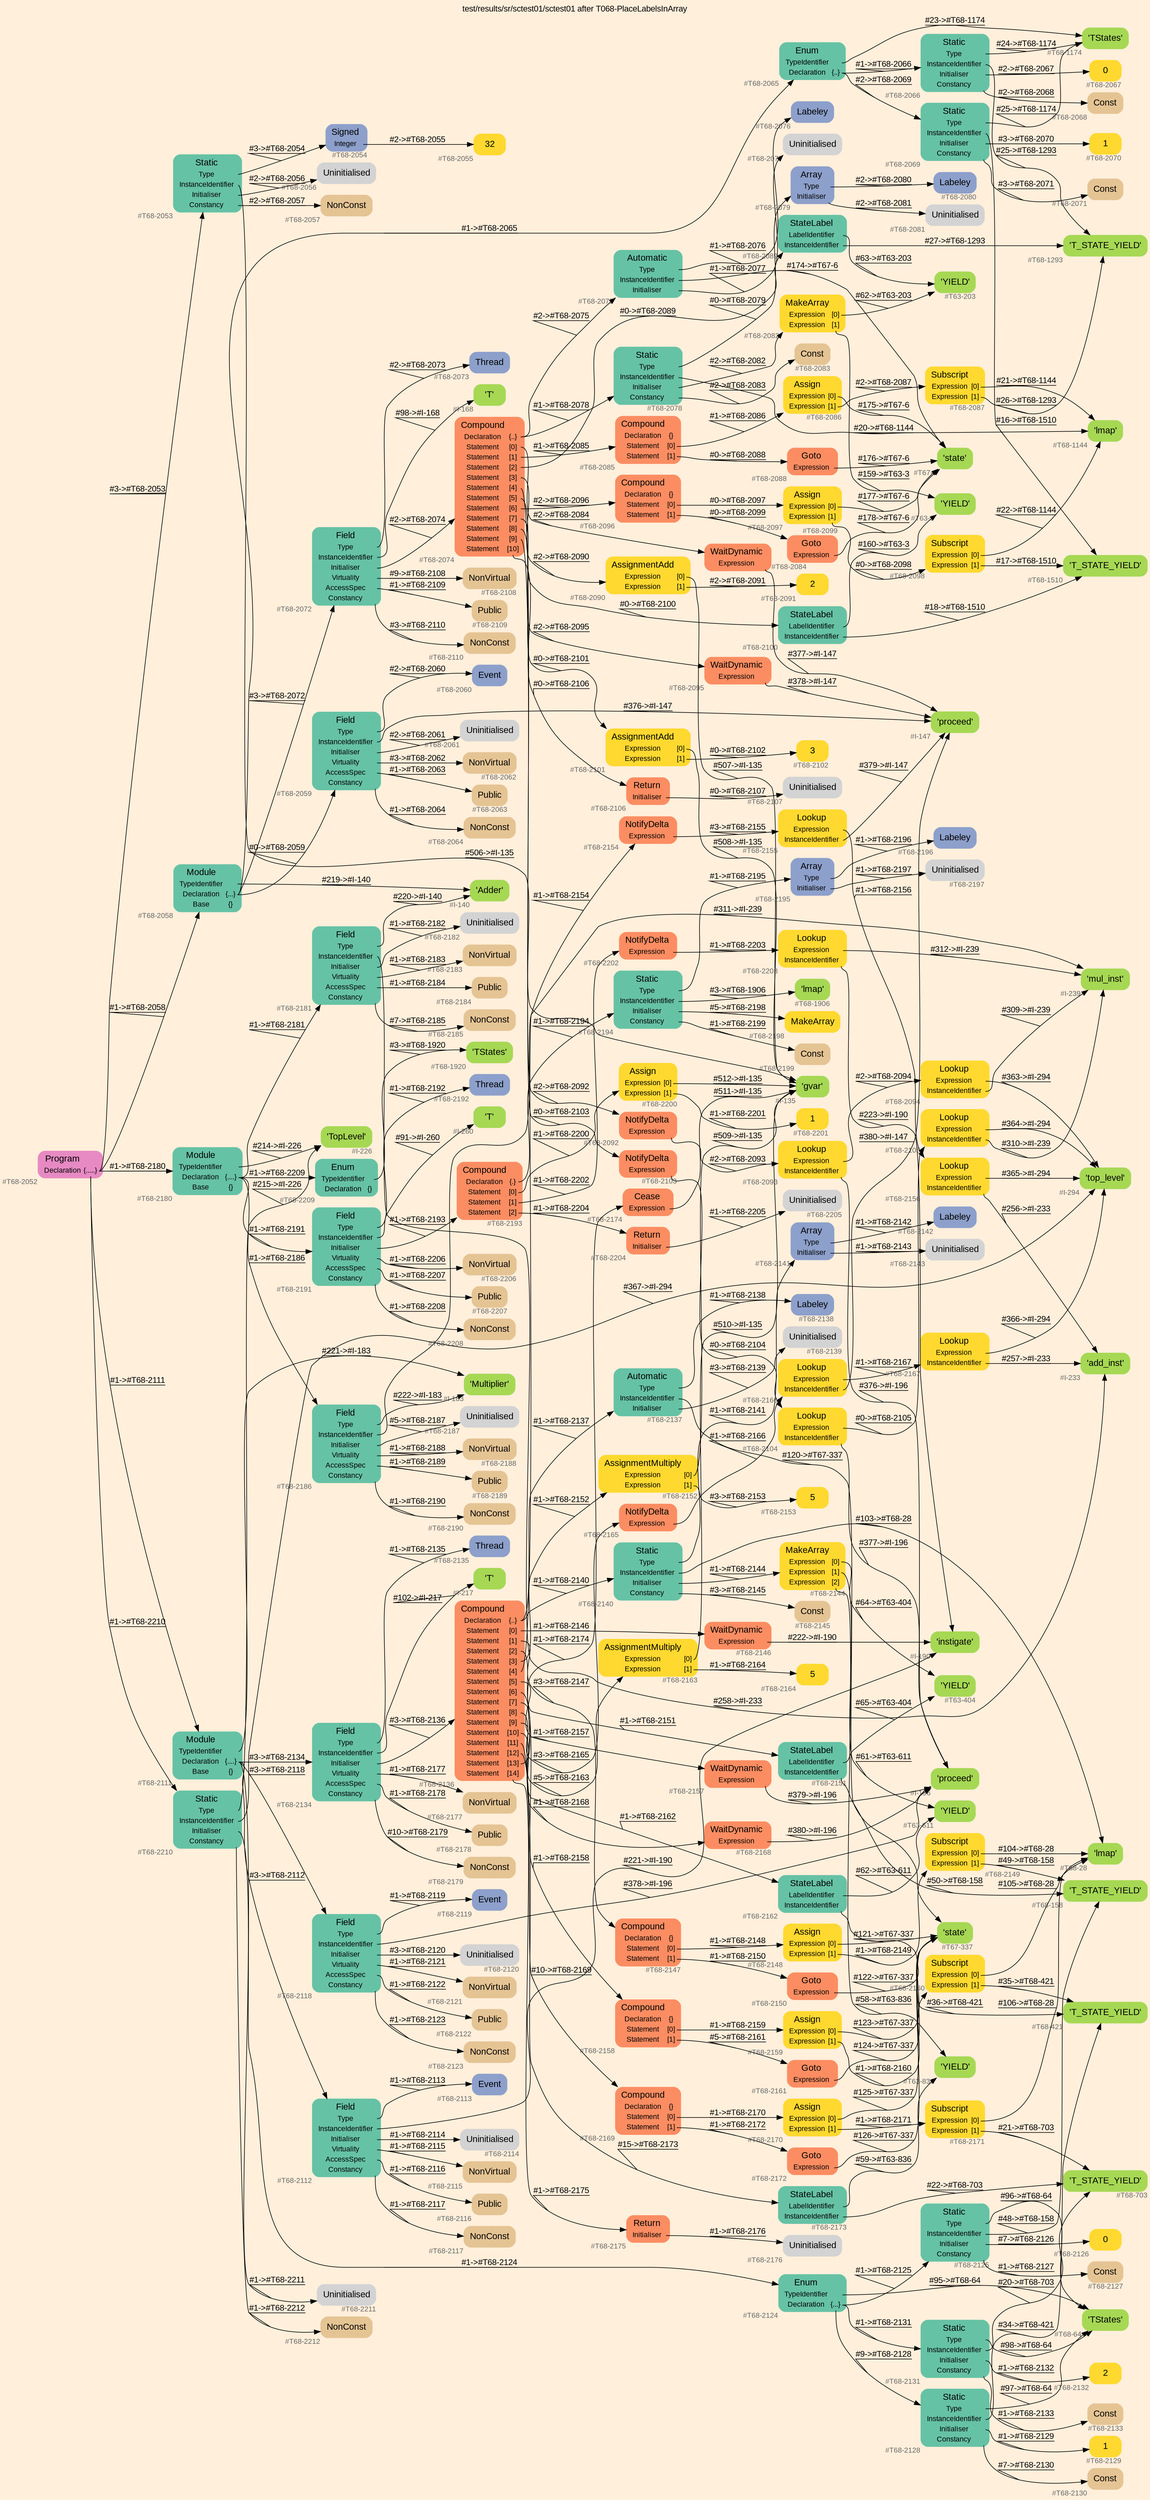 digraph "test/results/sr/sctest01/sctest01 after T068-PlaceLabelsInArray" {
label = "test/results/sr/sctest01/sctest01 after T068-PlaceLabelsInArray"
labelloc = t
graph [
    rankdir = "LR"
    ranksep = 0.3
    bgcolor = antiquewhite1
    color = black
    fontcolor = black
    fontname = "Arial"
];
node [
    fontname = "Arial"
];
edge [
    fontname = "Arial"
];

// -------------------- node figure --------------------
// -------- block #T68-2052 ----------
"#T68-2052" [
    fillcolor = "/set28/4"
    xlabel = "#T68-2052"
    fontsize = "12"
    fontcolor = grey40
    shape = "plaintext"
    label = <<TABLE BORDER="0" CELLBORDER="0" CELLSPACING="0">
     <TR><TD><FONT COLOR="black" POINT-SIZE="15">Program</FONT></TD></TR>
     <TR><TD><FONT COLOR="black" POINT-SIZE="12">Declaration</FONT></TD><TD PORT="port0"><FONT COLOR="black" POINT-SIZE="12">{.....}</FONT></TD></TR>
    </TABLE>>
    style = "rounded,filled"
];

// -------- block #T68-2053 ----------
"#T68-2053" [
    fillcolor = "/set28/1"
    xlabel = "#T68-2053"
    fontsize = "12"
    fontcolor = grey40
    shape = "plaintext"
    label = <<TABLE BORDER="0" CELLBORDER="0" CELLSPACING="0">
     <TR><TD><FONT COLOR="black" POINT-SIZE="15">Static</FONT></TD></TR>
     <TR><TD><FONT COLOR="black" POINT-SIZE="12">Type</FONT></TD><TD PORT="port0"></TD></TR>
     <TR><TD><FONT COLOR="black" POINT-SIZE="12">InstanceIdentifier</FONT></TD><TD PORT="port1"></TD></TR>
     <TR><TD><FONT COLOR="black" POINT-SIZE="12">Initialiser</FONT></TD><TD PORT="port2"></TD></TR>
     <TR><TD><FONT COLOR="black" POINT-SIZE="12">Constancy</FONT></TD><TD PORT="port3"></TD></TR>
    </TABLE>>
    style = "rounded,filled"
];

// -------- block #T68-2054 ----------
"#T68-2054" [
    fillcolor = "/set28/3"
    xlabel = "#T68-2054"
    fontsize = "12"
    fontcolor = grey40
    shape = "plaintext"
    label = <<TABLE BORDER="0" CELLBORDER="0" CELLSPACING="0">
     <TR><TD><FONT COLOR="black" POINT-SIZE="15">Signed</FONT></TD></TR>
     <TR><TD><FONT COLOR="black" POINT-SIZE="12">Integer</FONT></TD><TD PORT="port0"></TD></TR>
    </TABLE>>
    style = "rounded,filled"
];

// -------- block #T68-2055 ----------
"#T68-2055" [
    fillcolor = "/set28/6"
    xlabel = "#T68-2055"
    fontsize = "12"
    fontcolor = grey40
    shape = "plaintext"
    label = <<TABLE BORDER="0" CELLBORDER="0" CELLSPACING="0">
     <TR><TD><FONT COLOR="black" POINT-SIZE="15">32</FONT></TD></TR>
    </TABLE>>
    style = "rounded,filled"
];

// -------- block #I-135 ----------
"#I-135" [
    fillcolor = "/set28/5"
    xlabel = "#I-135"
    fontsize = "12"
    fontcolor = grey40
    shape = "plaintext"
    label = <<TABLE BORDER="0" CELLBORDER="0" CELLSPACING="0">
     <TR><TD><FONT COLOR="black" POINT-SIZE="15">'gvar'</FONT></TD></TR>
    </TABLE>>
    style = "rounded,filled"
];

// -------- block #T68-2056 ----------
"#T68-2056" [
    xlabel = "#T68-2056"
    fontsize = "12"
    fontcolor = grey40
    shape = "plaintext"
    label = <<TABLE BORDER="0" CELLBORDER="0" CELLSPACING="0">
     <TR><TD><FONT COLOR="black" POINT-SIZE="15">Uninitialised</FONT></TD></TR>
    </TABLE>>
    style = "rounded,filled"
];

// -------- block #T68-2057 ----------
"#T68-2057" [
    fillcolor = "/set28/7"
    xlabel = "#T68-2057"
    fontsize = "12"
    fontcolor = grey40
    shape = "plaintext"
    label = <<TABLE BORDER="0" CELLBORDER="0" CELLSPACING="0">
     <TR><TD><FONT COLOR="black" POINT-SIZE="15">NonConst</FONT></TD></TR>
    </TABLE>>
    style = "rounded,filled"
];

// -------- block #T68-2058 ----------
"#T68-2058" [
    fillcolor = "/set28/1"
    xlabel = "#T68-2058"
    fontsize = "12"
    fontcolor = grey40
    shape = "plaintext"
    label = <<TABLE BORDER="0" CELLBORDER="0" CELLSPACING="0">
     <TR><TD><FONT COLOR="black" POINT-SIZE="15">Module</FONT></TD></TR>
     <TR><TD><FONT COLOR="black" POINT-SIZE="12">TypeIdentifier</FONT></TD><TD PORT="port0"></TD></TR>
     <TR><TD><FONT COLOR="black" POINT-SIZE="12">Declaration</FONT></TD><TD PORT="port1"><FONT COLOR="black" POINT-SIZE="12">{...}</FONT></TD></TR>
     <TR><TD><FONT COLOR="black" POINT-SIZE="12">Base</FONT></TD><TD PORT="port2"><FONT COLOR="black" POINT-SIZE="12">{}</FONT></TD></TR>
    </TABLE>>
    style = "rounded,filled"
];

// -------- block #I-140 ----------
"#I-140" [
    fillcolor = "/set28/5"
    xlabel = "#I-140"
    fontsize = "12"
    fontcolor = grey40
    shape = "plaintext"
    label = <<TABLE BORDER="0" CELLBORDER="0" CELLSPACING="0">
     <TR><TD><FONT COLOR="black" POINT-SIZE="15">'Adder'</FONT></TD></TR>
    </TABLE>>
    style = "rounded,filled"
];

// -------- block #T68-2059 ----------
"#T68-2059" [
    fillcolor = "/set28/1"
    xlabel = "#T68-2059"
    fontsize = "12"
    fontcolor = grey40
    shape = "plaintext"
    label = <<TABLE BORDER="0" CELLBORDER="0" CELLSPACING="0">
     <TR><TD><FONT COLOR="black" POINT-SIZE="15">Field</FONT></TD></TR>
     <TR><TD><FONT COLOR="black" POINT-SIZE="12">Type</FONT></TD><TD PORT="port0"></TD></TR>
     <TR><TD><FONT COLOR="black" POINT-SIZE="12">InstanceIdentifier</FONT></TD><TD PORT="port1"></TD></TR>
     <TR><TD><FONT COLOR="black" POINT-SIZE="12">Initialiser</FONT></TD><TD PORT="port2"></TD></TR>
     <TR><TD><FONT COLOR="black" POINT-SIZE="12">Virtuality</FONT></TD><TD PORT="port3"></TD></TR>
     <TR><TD><FONT COLOR="black" POINT-SIZE="12">AccessSpec</FONT></TD><TD PORT="port4"></TD></TR>
     <TR><TD><FONT COLOR="black" POINT-SIZE="12">Constancy</FONT></TD><TD PORT="port5"></TD></TR>
    </TABLE>>
    style = "rounded,filled"
];

// -------- block #T68-2060 ----------
"#T68-2060" [
    fillcolor = "/set28/3"
    xlabel = "#T68-2060"
    fontsize = "12"
    fontcolor = grey40
    shape = "plaintext"
    label = <<TABLE BORDER="0" CELLBORDER="0" CELLSPACING="0">
     <TR><TD><FONT COLOR="black" POINT-SIZE="15">Event</FONT></TD></TR>
    </TABLE>>
    style = "rounded,filled"
];

// -------- block #I-147 ----------
"#I-147" [
    fillcolor = "/set28/5"
    xlabel = "#I-147"
    fontsize = "12"
    fontcolor = grey40
    shape = "plaintext"
    label = <<TABLE BORDER="0" CELLBORDER="0" CELLSPACING="0">
     <TR><TD><FONT COLOR="black" POINT-SIZE="15">'proceed'</FONT></TD></TR>
    </TABLE>>
    style = "rounded,filled"
];

// -------- block #T68-2061 ----------
"#T68-2061" [
    xlabel = "#T68-2061"
    fontsize = "12"
    fontcolor = grey40
    shape = "plaintext"
    label = <<TABLE BORDER="0" CELLBORDER="0" CELLSPACING="0">
     <TR><TD><FONT COLOR="black" POINT-SIZE="15">Uninitialised</FONT></TD></TR>
    </TABLE>>
    style = "rounded,filled"
];

// -------- block #T68-2062 ----------
"#T68-2062" [
    fillcolor = "/set28/7"
    xlabel = "#T68-2062"
    fontsize = "12"
    fontcolor = grey40
    shape = "plaintext"
    label = <<TABLE BORDER="0" CELLBORDER="0" CELLSPACING="0">
     <TR><TD><FONT COLOR="black" POINT-SIZE="15">NonVirtual</FONT></TD></TR>
    </TABLE>>
    style = "rounded,filled"
];

// -------- block #T68-2063 ----------
"#T68-2063" [
    fillcolor = "/set28/7"
    xlabel = "#T68-2063"
    fontsize = "12"
    fontcolor = grey40
    shape = "plaintext"
    label = <<TABLE BORDER="0" CELLBORDER="0" CELLSPACING="0">
     <TR><TD><FONT COLOR="black" POINT-SIZE="15">Public</FONT></TD></TR>
    </TABLE>>
    style = "rounded,filled"
];

// -------- block #T68-2064 ----------
"#T68-2064" [
    fillcolor = "/set28/7"
    xlabel = "#T68-2064"
    fontsize = "12"
    fontcolor = grey40
    shape = "plaintext"
    label = <<TABLE BORDER="0" CELLBORDER="0" CELLSPACING="0">
     <TR><TD><FONT COLOR="black" POINT-SIZE="15">NonConst</FONT></TD></TR>
    </TABLE>>
    style = "rounded,filled"
];

// -------- block #T68-2065 ----------
"#T68-2065" [
    fillcolor = "/set28/1"
    xlabel = "#T68-2065"
    fontsize = "12"
    fontcolor = grey40
    shape = "plaintext"
    label = <<TABLE BORDER="0" CELLBORDER="0" CELLSPACING="0">
     <TR><TD><FONT COLOR="black" POINT-SIZE="15">Enum</FONT></TD></TR>
     <TR><TD><FONT COLOR="black" POINT-SIZE="12">TypeIdentifier</FONT></TD><TD PORT="port0"></TD></TR>
     <TR><TD><FONT COLOR="black" POINT-SIZE="12">Declaration</FONT></TD><TD PORT="port1"><FONT COLOR="black" POINT-SIZE="12">{..}</FONT></TD></TR>
    </TABLE>>
    style = "rounded,filled"
];

// -------- block #T68-1174 ----------
"#T68-1174" [
    fillcolor = "/set28/5"
    xlabel = "#T68-1174"
    fontsize = "12"
    fontcolor = grey40
    shape = "plaintext"
    label = <<TABLE BORDER="0" CELLBORDER="0" CELLSPACING="0">
     <TR><TD><FONT COLOR="black" POINT-SIZE="15">'TStates'</FONT></TD></TR>
    </TABLE>>
    style = "rounded,filled"
];

// -------- block #T68-2066 ----------
"#T68-2066" [
    fillcolor = "/set28/1"
    xlabel = "#T68-2066"
    fontsize = "12"
    fontcolor = grey40
    shape = "plaintext"
    label = <<TABLE BORDER="0" CELLBORDER="0" CELLSPACING="0">
     <TR><TD><FONT COLOR="black" POINT-SIZE="15">Static</FONT></TD></TR>
     <TR><TD><FONT COLOR="black" POINT-SIZE="12">Type</FONT></TD><TD PORT="port0"></TD></TR>
     <TR><TD><FONT COLOR="black" POINT-SIZE="12">InstanceIdentifier</FONT></TD><TD PORT="port1"></TD></TR>
     <TR><TD><FONT COLOR="black" POINT-SIZE="12">Initialiser</FONT></TD><TD PORT="port2"></TD></TR>
     <TR><TD><FONT COLOR="black" POINT-SIZE="12">Constancy</FONT></TD><TD PORT="port3"></TD></TR>
    </TABLE>>
    style = "rounded,filled"
];

// -------- block #T68-1293 ----------
"#T68-1293" [
    fillcolor = "/set28/5"
    xlabel = "#T68-1293"
    fontsize = "12"
    fontcolor = grey40
    shape = "plaintext"
    label = <<TABLE BORDER="0" CELLBORDER="0" CELLSPACING="0">
     <TR><TD><FONT COLOR="black" POINT-SIZE="15">'T_STATE_YIELD'</FONT></TD></TR>
    </TABLE>>
    style = "rounded,filled"
];

// -------- block #T68-2067 ----------
"#T68-2067" [
    fillcolor = "/set28/6"
    xlabel = "#T68-2067"
    fontsize = "12"
    fontcolor = grey40
    shape = "plaintext"
    label = <<TABLE BORDER="0" CELLBORDER="0" CELLSPACING="0">
     <TR><TD><FONT COLOR="black" POINT-SIZE="15">0</FONT></TD></TR>
    </TABLE>>
    style = "rounded,filled"
];

// -------- block #T68-2068 ----------
"#T68-2068" [
    fillcolor = "/set28/7"
    xlabel = "#T68-2068"
    fontsize = "12"
    fontcolor = grey40
    shape = "plaintext"
    label = <<TABLE BORDER="0" CELLBORDER="0" CELLSPACING="0">
     <TR><TD><FONT COLOR="black" POINT-SIZE="15">Const</FONT></TD></TR>
    </TABLE>>
    style = "rounded,filled"
];

// -------- block #T68-2069 ----------
"#T68-2069" [
    fillcolor = "/set28/1"
    xlabel = "#T68-2069"
    fontsize = "12"
    fontcolor = grey40
    shape = "plaintext"
    label = <<TABLE BORDER="0" CELLBORDER="0" CELLSPACING="0">
     <TR><TD><FONT COLOR="black" POINT-SIZE="15">Static</FONT></TD></TR>
     <TR><TD><FONT COLOR="black" POINT-SIZE="12">Type</FONT></TD><TD PORT="port0"></TD></TR>
     <TR><TD><FONT COLOR="black" POINT-SIZE="12">InstanceIdentifier</FONT></TD><TD PORT="port1"></TD></TR>
     <TR><TD><FONT COLOR="black" POINT-SIZE="12">Initialiser</FONT></TD><TD PORT="port2"></TD></TR>
     <TR><TD><FONT COLOR="black" POINT-SIZE="12">Constancy</FONT></TD><TD PORT="port3"></TD></TR>
    </TABLE>>
    style = "rounded,filled"
];

// -------- block #T68-1510 ----------
"#T68-1510" [
    fillcolor = "/set28/5"
    xlabel = "#T68-1510"
    fontsize = "12"
    fontcolor = grey40
    shape = "plaintext"
    label = <<TABLE BORDER="0" CELLBORDER="0" CELLSPACING="0">
     <TR><TD><FONT COLOR="black" POINT-SIZE="15">'T_STATE_YIELD'</FONT></TD></TR>
    </TABLE>>
    style = "rounded,filled"
];

// -------- block #T68-2070 ----------
"#T68-2070" [
    fillcolor = "/set28/6"
    xlabel = "#T68-2070"
    fontsize = "12"
    fontcolor = grey40
    shape = "plaintext"
    label = <<TABLE BORDER="0" CELLBORDER="0" CELLSPACING="0">
     <TR><TD><FONT COLOR="black" POINT-SIZE="15">1</FONT></TD></TR>
    </TABLE>>
    style = "rounded,filled"
];

// -------- block #T68-2071 ----------
"#T68-2071" [
    fillcolor = "/set28/7"
    xlabel = "#T68-2071"
    fontsize = "12"
    fontcolor = grey40
    shape = "plaintext"
    label = <<TABLE BORDER="0" CELLBORDER="0" CELLSPACING="0">
     <TR><TD><FONT COLOR="black" POINT-SIZE="15">Const</FONT></TD></TR>
    </TABLE>>
    style = "rounded,filled"
];

// -------- block #T68-2072 ----------
"#T68-2072" [
    fillcolor = "/set28/1"
    xlabel = "#T68-2072"
    fontsize = "12"
    fontcolor = grey40
    shape = "plaintext"
    label = <<TABLE BORDER="0" CELLBORDER="0" CELLSPACING="0">
     <TR><TD><FONT COLOR="black" POINT-SIZE="15">Field</FONT></TD></TR>
     <TR><TD><FONT COLOR="black" POINT-SIZE="12">Type</FONT></TD><TD PORT="port0"></TD></TR>
     <TR><TD><FONT COLOR="black" POINT-SIZE="12">InstanceIdentifier</FONT></TD><TD PORT="port1"></TD></TR>
     <TR><TD><FONT COLOR="black" POINT-SIZE="12">Initialiser</FONT></TD><TD PORT="port2"></TD></TR>
     <TR><TD><FONT COLOR="black" POINT-SIZE="12">Virtuality</FONT></TD><TD PORT="port3"></TD></TR>
     <TR><TD><FONT COLOR="black" POINT-SIZE="12">AccessSpec</FONT></TD><TD PORT="port4"></TD></TR>
     <TR><TD><FONT COLOR="black" POINT-SIZE="12">Constancy</FONT></TD><TD PORT="port5"></TD></TR>
    </TABLE>>
    style = "rounded,filled"
];

// -------- block #T68-2073 ----------
"#T68-2073" [
    fillcolor = "/set28/3"
    xlabel = "#T68-2073"
    fontsize = "12"
    fontcolor = grey40
    shape = "plaintext"
    label = <<TABLE BORDER="0" CELLBORDER="0" CELLSPACING="0">
     <TR><TD><FONT COLOR="black" POINT-SIZE="15">Thread</FONT></TD></TR>
    </TABLE>>
    style = "rounded,filled"
];

// -------- block #I-168 ----------
"#I-168" [
    fillcolor = "/set28/5"
    xlabel = "#I-168"
    fontsize = "12"
    fontcolor = grey40
    shape = "plaintext"
    label = <<TABLE BORDER="0" CELLBORDER="0" CELLSPACING="0">
     <TR><TD><FONT COLOR="black" POINT-SIZE="15">'T'</FONT></TD></TR>
    </TABLE>>
    style = "rounded,filled"
];

// -------- block #T68-2074 ----------
"#T68-2074" [
    fillcolor = "/set28/2"
    xlabel = "#T68-2074"
    fontsize = "12"
    fontcolor = grey40
    shape = "plaintext"
    label = <<TABLE BORDER="0" CELLBORDER="0" CELLSPACING="0">
     <TR><TD><FONT COLOR="black" POINT-SIZE="15">Compound</FONT></TD></TR>
     <TR><TD><FONT COLOR="black" POINT-SIZE="12">Declaration</FONT></TD><TD PORT="port0"><FONT COLOR="black" POINT-SIZE="12">{..}</FONT></TD></TR>
     <TR><TD><FONT COLOR="black" POINT-SIZE="12">Statement</FONT></TD><TD PORT="port1"><FONT COLOR="black" POINT-SIZE="12">[0]</FONT></TD></TR>
     <TR><TD><FONT COLOR="black" POINT-SIZE="12">Statement</FONT></TD><TD PORT="port2"><FONT COLOR="black" POINT-SIZE="12">[1]</FONT></TD></TR>
     <TR><TD><FONT COLOR="black" POINT-SIZE="12">Statement</FONT></TD><TD PORT="port3"><FONT COLOR="black" POINT-SIZE="12">[2]</FONT></TD></TR>
     <TR><TD><FONT COLOR="black" POINT-SIZE="12">Statement</FONT></TD><TD PORT="port4"><FONT COLOR="black" POINT-SIZE="12">[3]</FONT></TD></TR>
     <TR><TD><FONT COLOR="black" POINT-SIZE="12">Statement</FONT></TD><TD PORT="port5"><FONT COLOR="black" POINT-SIZE="12">[4]</FONT></TD></TR>
     <TR><TD><FONT COLOR="black" POINT-SIZE="12">Statement</FONT></TD><TD PORT="port6"><FONT COLOR="black" POINT-SIZE="12">[5]</FONT></TD></TR>
     <TR><TD><FONT COLOR="black" POINT-SIZE="12">Statement</FONT></TD><TD PORT="port7"><FONT COLOR="black" POINT-SIZE="12">[6]</FONT></TD></TR>
     <TR><TD><FONT COLOR="black" POINT-SIZE="12">Statement</FONT></TD><TD PORT="port8"><FONT COLOR="black" POINT-SIZE="12">[7]</FONT></TD></TR>
     <TR><TD><FONT COLOR="black" POINT-SIZE="12">Statement</FONT></TD><TD PORT="port9"><FONT COLOR="black" POINT-SIZE="12">[8]</FONT></TD></TR>
     <TR><TD><FONT COLOR="black" POINT-SIZE="12">Statement</FONT></TD><TD PORT="port10"><FONT COLOR="black" POINT-SIZE="12">[9]</FONT></TD></TR>
     <TR><TD><FONT COLOR="black" POINT-SIZE="12">Statement</FONT></TD><TD PORT="port11"><FONT COLOR="black" POINT-SIZE="12">[10]</FONT></TD></TR>
    </TABLE>>
    style = "rounded,filled"
];

// -------- block #T68-2075 ----------
"#T68-2075" [
    fillcolor = "/set28/1"
    xlabel = "#T68-2075"
    fontsize = "12"
    fontcolor = grey40
    shape = "plaintext"
    label = <<TABLE BORDER="0" CELLBORDER="0" CELLSPACING="0">
     <TR><TD><FONT COLOR="black" POINT-SIZE="15">Automatic</FONT></TD></TR>
     <TR><TD><FONT COLOR="black" POINT-SIZE="12">Type</FONT></TD><TD PORT="port0"></TD></TR>
     <TR><TD><FONT COLOR="black" POINT-SIZE="12">InstanceIdentifier</FONT></TD><TD PORT="port1"></TD></TR>
     <TR><TD><FONT COLOR="black" POINT-SIZE="12">Initialiser</FONT></TD><TD PORT="port2"></TD></TR>
    </TABLE>>
    style = "rounded,filled"
];

// -------- block #T68-2076 ----------
"#T68-2076" [
    fillcolor = "/set28/3"
    xlabel = "#T68-2076"
    fontsize = "12"
    fontcolor = grey40
    shape = "plaintext"
    label = <<TABLE BORDER="0" CELLBORDER="0" CELLSPACING="0">
     <TR><TD><FONT COLOR="black" POINT-SIZE="15">Labeley</FONT></TD></TR>
    </TABLE>>
    style = "rounded,filled"
];

// -------- block #T67-6 ----------
"#T67-6" [
    fillcolor = "/set28/5"
    xlabel = "#T67-6"
    fontsize = "12"
    fontcolor = grey40
    shape = "plaintext"
    label = <<TABLE BORDER="0" CELLBORDER="0" CELLSPACING="0">
     <TR><TD><FONT COLOR="black" POINT-SIZE="15">'state'</FONT></TD></TR>
    </TABLE>>
    style = "rounded,filled"
];

// -------- block #T68-2077 ----------
"#T68-2077" [
    xlabel = "#T68-2077"
    fontsize = "12"
    fontcolor = grey40
    shape = "plaintext"
    label = <<TABLE BORDER="0" CELLBORDER="0" CELLSPACING="0">
     <TR><TD><FONT COLOR="black" POINT-SIZE="15">Uninitialised</FONT></TD></TR>
    </TABLE>>
    style = "rounded,filled"
];

// -------- block #T68-2078 ----------
"#T68-2078" [
    fillcolor = "/set28/1"
    xlabel = "#T68-2078"
    fontsize = "12"
    fontcolor = grey40
    shape = "plaintext"
    label = <<TABLE BORDER="0" CELLBORDER="0" CELLSPACING="0">
     <TR><TD><FONT COLOR="black" POINT-SIZE="15">Static</FONT></TD></TR>
     <TR><TD><FONT COLOR="black" POINT-SIZE="12">Type</FONT></TD><TD PORT="port0"></TD></TR>
     <TR><TD><FONT COLOR="black" POINT-SIZE="12">InstanceIdentifier</FONT></TD><TD PORT="port1"></TD></TR>
     <TR><TD><FONT COLOR="black" POINT-SIZE="12">Initialiser</FONT></TD><TD PORT="port2"></TD></TR>
     <TR><TD><FONT COLOR="black" POINT-SIZE="12">Constancy</FONT></TD><TD PORT="port3"></TD></TR>
    </TABLE>>
    style = "rounded,filled"
];

// -------- block #T68-2079 ----------
"#T68-2079" [
    fillcolor = "/set28/3"
    xlabel = "#T68-2079"
    fontsize = "12"
    fontcolor = grey40
    shape = "plaintext"
    label = <<TABLE BORDER="0" CELLBORDER="0" CELLSPACING="0">
     <TR><TD><FONT COLOR="black" POINT-SIZE="15">Array</FONT></TD></TR>
     <TR><TD><FONT COLOR="black" POINT-SIZE="12">Type</FONT></TD><TD PORT="port0"></TD></TR>
     <TR><TD><FONT COLOR="black" POINT-SIZE="12">Initialiser</FONT></TD><TD PORT="port1"></TD></TR>
    </TABLE>>
    style = "rounded,filled"
];

// -------- block #T68-2080 ----------
"#T68-2080" [
    fillcolor = "/set28/3"
    xlabel = "#T68-2080"
    fontsize = "12"
    fontcolor = grey40
    shape = "plaintext"
    label = <<TABLE BORDER="0" CELLBORDER="0" CELLSPACING="0">
     <TR><TD><FONT COLOR="black" POINT-SIZE="15">Labeley</FONT></TD></TR>
    </TABLE>>
    style = "rounded,filled"
];

// -------- block #T68-2081 ----------
"#T68-2081" [
    xlabel = "#T68-2081"
    fontsize = "12"
    fontcolor = grey40
    shape = "plaintext"
    label = <<TABLE BORDER="0" CELLBORDER="0" CELLSPACING="0">
     <TR><TD><FONT COLOR="black" POINT-SIZE="15">Uninitialised</FONT></TD></TR>
    </TABLE>>
    style = "rounded,filled"
];

// -------- block #T68-1144 ----------
"#T68-1144" [
    fillcolor = "/set28/5"
    xlabel = "#T68-1144"
    fontsize = "12"
    fontcolor = grey40
    shape = "plaintext"
    label = <<TABLE BORDER="0" CELLBORDER="0" CELLSPACING="0">
     <TR><TD><FONT COLOR="black" POINT-SIZE="15">'lmap'</FONT></TD></TR>
    </TABLE>>
    style = "rounded,filled"
];

// -------- block #T68-2082 ----------
"#T68-2082" [
    fillcolor = "/set28/6"
    xlabel = "#T68-2082"
    fontsize = "12"
    fontcolor = grey40
    shape = "plaintext"
    label = <<TABLE BORDER="0" CELLBORDER="0" CELLSPACING="0">
     <TR><TD><FONT COLOR="black" POINT-SIZE="15">MakeArray</FONT></TD></TR>
     <TR><TD><FONT COLOR="black" POINT-SIZE="12">Expression</FONT></TD><TD PORT="port0"><FONT COLOR="black" POINT-SIZE="12">[0]</FONT></TD></TR>
     <TR><TD><FONT COLOR="black" POINT-SIZE="12">Expression</FONT></TD><TD PORT="port1"><FONT COLOR="black" POINT-SIZE="12">[1]</FONT></TD></TR>
    </TABLE>>
    style = "rounded,filled"
];

// -------- block #T63-203 ----------
"#T63-203" [
    fillcolor = "/set28/5"
    xlabel = "#T63-203"
    fontsize = "12"
    fontcolor = grey40
    shape = "plaintext"
    label = <<TABLE BORDER="0" CELLBORDER="0" CELLSPACING="0">
     <TR><TD><FONT COLOR="black" POINT-SIZE="15">'YIELD'</FONT></TD></TR>
    </TABLE>>
    style = "rounded,filled"
];

// -------- block #T63-3 ----------
"#T63-3" [
    fillcolor = "/set28/5"
    xlabel = "#T63-3"
    fontsize = "12"
    fontcolor = grey40
    shape = "plaintext"
    label = <<TABLE BORDER="0" CELLBORDER="0" CELLSPACING="0">
     <TR><TD><FONT COLOR="black" POINT-SIZE="15">'YIELD'</FONT></TD></TR>
    </TABLE>>
    style = "rounded,filled"
];

// -------- block #T68-2083 ----------
"#T68-2083" [
    fillcolor = "/set28/7"
    xlabel = "#T68-2083"
    fontsize = "12"
    fontcolor = grey40
    shape = "plaintext"
    label = <<TABLE BORDER="0" CELLBORDER="0" CELLSPACING="0">
     <TR><TD><FONT COLOR="black" POINT-SIZE="15">Const</FONT></TD></TR>
    </TABLE>>
    style = "rounded,filled"
];

// -------- block #T68-2084 ----------
"#T68-2084" [
    fillcolor = "/set28/2"
    xlabel = "#T68-2084"
    fontsize = "12"
    fontcolor = grey40
    shape = "plaintext"
    label = <<TABLE BORDER="0" CELLBORDER="0" CELLSPACING="0">
     <TR><TD><FONT COLOR="black" POINT-SIZE="15">WaitDynamic</FONT></TD></TR>
     <TR><TD><FONT COLOR="black" POINT-SIZE="12">Expression</FONT></TD><TD PORT="port0"></TD></TR>
    </TABLE>>
    style = "rounded,filled"
];

// -------- block #T68-2085 ----------
"#T68-2085" [
    fillcolor = "/set28/2"
    xlabel = "#T68-2085"
    fontsize = "12"
    fontcolor = grey40
    shape = "plaintext"
    label = <<TABLE BORDER="0" CELLBORDER="0" CELLSPACING="0">
     <TR><TD><FONT COLOR="black" POINT-SIZE="15">Compound</FONT></TD></TR>
     <TR><TD><FONT COLOR="black" POINT-SIZE="12">Declaration</FONT></TD><TD PORT="port0"><FONT COLOR="black" POINT-SIZE="12">{}</FONT></TD></TR>
     <TR><TD><FONT COLOR="black" POINT-SIZE="12">Statement</FONT></TD><TD PORT="port1"><FONT COLOR="black" POINT-SIZE="12">[0]</FONT></TD></TR>
     <TR><TD><FONT COLOR="black" POINT-SIZE="12">Statement</FONT></TD><TD PORT="port2"><FONT COLOR="black" POINT-SIZE="12">[1]</FONT></TD></TR>
    </TABLE>>
    style = "rounded,filled"
];

// -------- block #T68-2086 ----------
"#T68-2086" [
    fillcolor = "/set28/6"
    xlabel = "#T68-2086"
    fontsize = "12"
    fontcolor = grey40
    shape = "plaintext"
    label = <<TABLE BORDER="0" CELLBORDER="0" CELLSPACING="0">
     <TR><TD><FONT COLOR="black" POINT-SIZE="15">Assign</FONT></TD></TR>
     <TR><TD><FONT COLOR="black" POINT-SIZE="12">Expression</FONT></TD><TD PORT="port0"><FONT COLOR="black" POINT-SIZE="12">[0]</FONT></TD></TR>
     <TR><TD><FONT COLOR="black" POINT-SIZE="12">Expression</FONT></TD><TD PORT="port1"><FONT COLOR="black" POINT-SIZE="12">[1]</FONT></TD></TR>
    </TABLE>>
    style = "rounded,filled"
];

// -------- block #T68-2087 ----------
"#T68-2087" [
    fillcolor = "/set28/6"
    xlabel = "#T68-2087"
    fontsize = "12"
    fontcolor = grey40
    shape = "plaintext"
    label = <<TABLE BORDER="0" CELLBORDER="0" CELLSPACING="0">
     <TR><TD><FONT COLOR="black" POINT-SIZE="15">Subscript</FONT></TD></TR>
     <TR><TD><FONT COLOR="black" POINT-SIZE="12">Expression</FONT></TD><TD PORT="port0"><FONT COLOR="black" POINT-SIZE="12">[0]</FONT></TD></TR>
     <TR><TD><FONT COLOR="black" POINT-SIZE="12">Expression</FONT></TD><TD PORT="port1"><FONT COLOR="black" POINT-SIZE="12">[1]</FONT></TD></TR>
    </TABLE>>
    style = "rounded,filled"
];

// -------- block #T68-2088 ----------
"#T68-2088" [
    fillcolor = "/set28/2"
    xlabel = "#T68-2088"
    fontsize = "12"
    fontcolor = grey40
    shape = "plaintext"
    label = <<TABLE BORDER="0" CELLBORDER="0" CELLSPACING="0">
     <TR><TD><FONT COLOR="black" POINT-SIZE="15">Goto</FONT></TD></TR>
     <TR><TD><FONT COLOR="black" POINT-SIZE="12">Expression</FONT></TD><TD PORT="port0"></TD></TR>
    </TABLE>>
    style = "rounded,filled"
];

// -------- block #T68-2089 ----------
"#T68-2089" [
    fillcolor = "/set28/1"
    xlabel = "#T68-2089"
    fontsize = "12"
    fontcolor = grey40
    shape = "plaintext"
    label = <<TABLE BORDER="0" CELLBORDER="0" CELLSPACING="0">
     <TR><TD><FONT COLOR="black" POINT-SIZE="15">StateLabel</FONT></TD></TR>
     <TR><TD><FONT COLOR="black" POINT-SIZE="12">LabelIdentifier</FONT></TD><TD PORT="port0"></TD></TR>
     <TR><TD><FONT COLOR="black" POINT-SIZE="12">InstanceIdentifier</FONT></TD><TD PORT="port1"></TD></TR>
    </TABLE>>
    style = "rounded,filled"
];

// -------- block #T68-2090 ----------
"#T68-2090" [
    fillcolor = "/set28/6"
    xlabel = "#T68-2090"
    fontsize = "12"
    fontcolor = grey40
    shape = "plaintext"
    label = <<TABLE BORDER="0" CELLBORDER="0" CELLSPACING="0">
     <TR><TD><FONT COLOR="black" POINT-SIZE="15">AssignmentAdd</FONT></TD></TR>
     <TR><TD><FONT COLOR="black" POINT-SIZE="12">Expression</FONT></TD><TD PORT="port0"><FONT COLOR="black" POINT-SIZE="12">[0]</FONT></TD></TR>
     <TR><TD><FONT COLOR="black" POINT-SIZE="12">Expression</FONT></TD><TD PORT="port1"><FONT COLOR="black" POINT-SIZE="12">[1]</FONT></TD></TR>
    </TABLE>>
    style = "rounded,filled"
];

// -------- block #T68-2091 ----------
"#T68-2091" [
    fillcolor = "/set28/6"
    xlabel = "#T68-2091"
    fontsize = "12"
    fontcolor = grey40
    shape = "plaintext"
    label = <<TABLE BORDER="0" CELLBORDER="0" CELLSPACING="0">
     <TR><TD><FONT COLOR="black" POINT-SIZE="15">2</FONT></TD></TR>
    </TABLE>>
    style = "rounded,filled"
];

// -------- block #T68-2092 ----------
"#T68-2092" [
    fillcolor = "/set28/2"
    xlabel = "#T68-2092"
    fontsize = "12"
    fontcolor = grey40
    shape = "plaintext"
    label = <<TABLE BORDER="0" CELLBORDER="0" CELLSPACING="0">
     <TR><TD><FONT COLOR="black" POINT-SIZE="15">NotifyDelta</FONT></TD></TR>
     <TR><TD><FONT COLOR="black" POINT-SIZE="12">Expression</FONT></TD><TD PORT="port0"></TD></TR>
    </TABLE>>
    style = "rounded,filled"
];

// -------- block #T68-2093 ----------
"#T68-2093" [
    fillcolor = "/set28/6"
    xlabel = "#T68-2093"
    fontsize = "12"
    fontcolor = grey40
    shape = "plaintext"
    label = <<TABLE BORDER="0" CELLBORDER="0" CELLSPACING="0">
     <TR><TD><FONT COLOR="black" POINT-SIZE="15">Lookup</FONT></TD></TR>
     <TR><TD><FONT COLOR="black" POINT-SIZE="12">Expression</FONT></TD><TD PORT="port0"></TD></TR>
     <TR><TD><FONT COLOR="black" POINT-SIZE="12">InstanceIdentifier</FONT></TD><TD PORT="port1"></TD></TR>
    </TABLE>>
    style = "rounded,filled"
];

// -------- block #T68-2094 ----------
"#T68-2094" [
    fillcolor = "/set28/6"
    xlabel = "#T68-2094"
    fontsize = "12"
    fontcolor = grey40
    shape = "plaintext"
    label = <<TABLE BORDER="0" CELLBORDER="0" CELLSPACING="0">
     <TR><TD><FONT COLOR="black" POINT-SIZE="15">Lookup</FONT></TD></TR>
     <TR><TD><FONT COLOR="black" POINT-SIZE="12">Expression</FONT></TD><TD PORT="port0"></TD></TR>
     <TR><TD><FONT COLOR="black" POINT-SIZE="12">InstanceIdentifier</FONT></TD><TD PORT="port1"></TD></TR>
    </TABLE>>
    style = "rounded,filled"
];

// -------- block #I-294 ----------
"#I-294" [
    fillcolor = "/set28/5"
    xlabel = "#I-294"
    fontsize = "12"
    fontcolor = grey40
    shape = "plaintext"
    label = <<TABLE BORDER="0" CELLBORDER="0" CELLSPACING="0">
     <TR><TD><FONT COLOR="black" POINT-SIZE="15">'top_level'</FONT></TD></TR>
    </TABLE>>
    style = "rounded,filled"
];

// -------- block #I-239 ----------
"#I-239" [
    fillcolor = "/set28/5"
    xlabel = "#I-239"
    fontsize = "12"
    fontcolor = grey40
    shape = "plaintext"
    label = <<TABLE BORDER="0" CELLBORDER="0" CELLSPACING="0">
     <TR><TD><FONT COLOR="black" POINT-SIZE="15">'mul_inst'</FONT></TD></TR>
    </TABLE>>
    style = "rounded,filled"
];

// -------- block #I-196 ----------
"#I-196" [
    fillcolor = "/set28/5"
    xlabel = "#I-196"
    fontsize = "12"
    fontcolor = grey40
    shape = "plaintext"
    label = <<TABLE BORDER="0" CELLBORDER="0" CELLSPACING="0">
     <TR><TD><FONT COLOR="black" POINT-SIZE="15">'proceed'</FONT></TD></TR>
    </TABLE>>
    style = "rounded,filled"
];

// -------- block #T68-2095 ----------
"#T68-2095" [
    fillcolor = "/set28/2"
    xlabel = "#T68-2095"
    fontsize = "12"
    fontcolor = grey40
    shape = "plaintext"
    label = <<TABLE BORDER="0" CELLBORDER="0" CELLSPACING="0">
     <TR><TD><FONT COLOR="black" POINT-SIZE="15">WaitDynamic</FONT></TD></TR>
     <TR><TD><FONT COLOR="black" POINT-SIZE="12">Expression</FONT></TD><TD PORT="port0"></TD></TR>
    </TABLE>>
    style = "rounded,filled"
];

// -------- block #T68-2096 ----------
"#T68-2096" [
    fillcolor = "/set28/2"
    xlabel = "#T68-2096"
    fontsize = "12"
    fontcolor = grey40
    shape = "plaintext"
    label = <<TABLE BORDER="0" CELLBORDER="0" CELLSPACING="0">
     <TR><TD><FONT COLOR="black" POINT-SIZE="15">Compound</FONT></TD></TR>
     <TR><TD><FONT COLOR="black" POINT-SIZE="12">Declaration</FONT></TD><TD PORT="port0"><FONT COLOR="black" POINT-SIZE="12">{}</FONT></TD></TR>
     <TR><TD><FONT COLOR="black" POINT-SIZE="12">Statement</FONT></TD><TD PORT="port1"><FONT COLOR="black" POINT-SIZE="12">[0]</FONT></TD></TR>
     <TR><TD><FONT COLOR="black" POINT-SIZE="12">Statement</FONT></TD><TD PORT="port2"><FONT COLOR="black" POINT-SIZE="12">[1]</FONT></TD></TR>
    </TABLE>>
    style = "rounded,filled"
];

// -------- block #T68-2097 ----------
"#T68-2097" [
    fillcolor = "/set28/6"
    xlabel = "#T68-2097"
    fontsize = "12"
    fontcolor = grey40
    shape = "plaintext"
    label = <<TABLE BORDER="0" CELLBORDER="0" CELLSPACING="0">
     <TR><TD><FONT COLOR="black" POINT-SIZE="15">Assign</FONT></TD></TR>
     <TR><TD><FONT COLOR="black" POINT-SIZE="12">Expression</FONT></TD><TD PORT="port0"><FONT COLOR="black" POINT-SIZE="12">[0]</FONT></TD></TR>
     <TR><TD><FONT COLOR="black" POINT-SIZE="12">Expression</FONT></TD><TD PORT="port1"><FONT COLOR="black" POINT-SIZE="12">[1]</FONT></TD></TR>
    </TABLE>>
    style = "rounded,filled"
];

// -------- block #T68-2098 ----------
"#T68-2098" [
    fillcolor = "/set28/6"
    xlabel = "#T68-2098"
    fontsize = "12"
    fontcolor = grey40
    shape = "plaintext"
    label = <<TABLE BORDER="0" CELLBORDER="0" CELLSPACING="0">
     <TR><TD><FONT COLOR="black" POINT-SIZE="15">Subscript</FONT></TD></TR>
     <TR><TD><FONT COLOR="black" POINT-SIZE="12">Expression</FONT></TD><TD PORT="port0"><FONT COLOR="black" POINT-SIZE="12">[0]</FONT></TD></TR>
     <TR><TD><FONT COLOR="black" POINT-SIZE="12">Expression</FONT></TD><TD PORT="port1"><FONT COLOR="black" POINT-SIZE="12">[1]</FONT></TD></TR>
    </TABLE>>
    style = "rounded,filled"
];

// -------- block #T68-2099 ----------
"#T68-2099" [
    fillcolor = "/set28/2"
    xlabel = "#T68-2099"
    fontsize = "12"
    fontcolor = grey40
    shape = "plaintext"
    label = <<TABLE BORDER="0" CELLBORDER="0" CELLSPACING="0">
     <TR><TD><FONT COLOR="black" POINT-SIZE="15">Goto</FONT></TD></TR>
     <TR><TD><FONT COLOR="black" POINT-SIZE="12">Expression</FONT></TD><TD PORT="port0"></TD></TR>
    </TABLE>>
    style = "rounded,filled"
];

// -------- block #T68-2100 ----------
"#T68-2100" [
    fillcolor = "/set28/1"
    xlabel = "#T68-2100"
    fontsize = "12"
    fontcolor = grey40
    shape = "plaintext"
    label = <<TABLE BORDER="0" CELLBORDER="0" CELLSPACING="0">
     <TR><TD><FONT COLOR="black" POINT-SIZE="15">StateLabel</FONT></TD></TR>
     <TR><TD><FONT COLOR="black" POINT-SIZE="12">LabelIdentifier</FONT></TD><TD PORT="port0"></TD></TR>
     <TR><TD><FONT COLOR="black" POINT-SIZE="12">InstanceIdentifier</FONT></TD><TD PORT="port1"></TD></TR>
    </TABLE>>
    style = "rounded,filled"
];

// -------- block #T68-2101 ----------
"#T68-2101" [
    fillcolor = "/set28/6"
    xlabel = "#T68-2101"
    fontsize = "12"
    fontcolor = grey40
    shape = "plaintext"
    label = <<TABLE BORDER="0" CELLBORDER="0" CELLSPACING="0">
     <TR><TD><FONT COLOR="black" POINT-SIZE="15">AssignmentAdd</FONT></TD></TR>
     <TR><TD><FONT COLOR="black" POINT-SIZE="12">Expression</FONT></TD><TD PORT="port0"><FONT COLOR="black" POINT-SIZE="12">[0]</FONT></TD></TR>
     <TR><TD><FONT COLOR="black" POINT-SIZE="12">Expression</FONT></TD><TD PORT="port1"><FONT COLOR="black" POINT-SIZE="12">[1]</FONT></TD></TR>
    </TABLE>>
    style = "rounded,filled"
];

// -------- block #T68-2102 ----------
"#T68-2102" [
    fillcolor = "/set28/6"
    xlabel = "#T68-2102"
    fontsize = "12"
    fontcolor = grey40
    shape = "plaintext"
    label = <<TABLE BORDER="0" CELLBORDER="0" CELLSPACING="0">
     <TR><TD><FONT COLOR="black" POINT-SIZE="15">3</FONT></TD></TR>
    </TABLE>>
    style = "rounded,filled"
];

// -------- block #T68-2103 ----------
"#T68-2103" [
    fillcolor = "/set28/2"
    xlabel = "#T68-2103"
    fontsize = "12"
    fontcolor = grey40
    shape = "plaintext"
    label = <<TABLE BORDER="0" CELLBORDER="0" CELLSPACING="0">
     <TR><TD><FONT COLOR="black" POINT-SIZE="15">NotifyDelta</FONT></TD></TR>
     <TR><TD><FONT COLOR="black" POINT-SIZE="12">Expression</FONT></TD><TD PORT="port0"></TD></TR>
    </TABLE>>
    style = "rounded,filled"
];

// -------- block #T68-2104 ----------
"#T68-2104" [
    fillcolor = "/set28/6"
    xlabel = "#T68-2104"
    fontsize = "12"
    fontcolor = grey40
    shape = "plaintext"
    label = <<TABLE BORDER="0" CELLBORDER="0" CELLSPACING="0">
     <TR><TD><FONT COLOR="black" POINT-SIZE="15">Lookup</FONT></TD></TR>
     <TR><TD><FONT COLOR="black" POINT-SIZE="12">Expression</FONT></TD><TD PORT="port0"></TD></TR>
     <TR><TD><FONT COLOR="black" POINT-SIZE="12">InstanceIdentifier</FONT></TD><TD PORT="port1"></TD></TR>
    </TABLE>>
    style = "rounded,filled"
];

// -------- block #T68-2105 ----------
"#T68-2105" [
    fillcolor = "/set28/6"
    xlabel = "#T68-2105"
    fontsize = "12"
    fontcolor = grey40
    shape = "plaintext"
    label = <<TABLE BORDER="0" CELLBORDER="0" CELLSPACING="0">
     <TR><TD><FONT COLOR="black" POINT-SIZE="15">Lookup</FONT></TD></TR>
     <TR><TD><FONT COLOR="black" POINT-SIZE="12">Expression</FONT></TD><TD PORT="port0"></TD></TR>
     <TR><TD><FONT COLOR="black" POINT-SIZE="12">InstanceIdentifier</FONT></TD><TD PORT="port1"></TD></TR>
    </TABLE>>
    style = "rounded,filled"
];

// -------- block #T68-2106 ----------
"#T68-2106" [
    fillcolor = "/set28/2"
    xlabel = "#T68-2106"
    fontsize = "12"
    fontcolor = grey40
    shape = "plaintext"
    label = <<TABLE BORDER="0" CELLBORDER="0" CELLSPACING="0">
     <TR><TD><FONT COLOR="black" POINT-SIZE="15">Return</FONT></TD></TR>
     <TR><TD><FONT COLOR="black" POINT-SIZE="12">Initialiser</FONT></TD><TD PORT="port0"></TD></TR>
    </TABLE>>
    style = "rounded,filled"
];

// -------- block #T68-2107 ----------
"#T68-2107" [
    xlabel = "#T68-2107"
    fontsize = "12"
    fontcolor = grey40
    shape = "plaintext"
    label = <<TABLE BORDER="0" CELLBORDER="0" CELLSPACING="0">
     <TR><TD><FONT COLOR="black" POINT-SIZE="15">Uninitialised</FONT></TD></TR>
    </TABLE>>
    style = "rounded,filled"
];

// -------- block #T68-2108 ----------
"#T68-2108" [
    fillcolor = "/set28/7"
    xlabel = "#T68-2108"
    fontsize = "12"
    fontcolor = grey40
    shape = "plaintext"
    label = <<TABLE BORDER="0" CELLBORDER="0" CELLSPACING="0">
     <TR><TD><FONT COLOR="black" POINT-SIZE="15">NonVirtual</FONT></TD></TR>
    </TABLE>>
    style = "rounded,filled"
];

// -------- block #T68-2109 ----------
"#T68-2109" [
    fillcolor = "/set28/7"
    xlabel = "#T68-2109"
    fontsize = "12"
    fontcolor = grey40
    shape = "plaintext"
    label = <<TABLE BORDER="0" CELLBORDER="0" CELLSPACING="0">
     <TR><TD><FONT COLOR="black" POINT-SIZE="15">Public</FONT></TD></TR>
    </TABLE>>
    style = "rounded,filled"
];

// -------- block #T68-2110 ----------
"#T68-2110" [
    fillcolor = "/set28/7"
    xlabel = "#T68-2110"
    fontsize = "12"
    fontcolor = grey40
    shape = "plaintext"
    label = <<TABLE BORDER="0" CELLBORDER="0" CELLSPACING="0">
     <TR><TD><FONT COLOR="black" POINT-SIZE="15">NonConst</FONT></TD></TR>
    </TABLE>>
    style = "rounded,filled"
];

// -------- block #T68-2111 ----------
"#T68-2111" [
    fillcolor = "/set28/1"
    xlabel = "#T68-2111"
    fontsize = "12"
    fontcolor = grey40
    shape = "plaintext"
    label = <<TABLE BORDER="0" CELLBORDER="0" CELLSPACING="0">
     <TR><TD><FONT COLOR="black" POINT-SIZE="15">Module</FONT></TD></TR>
     <TR><TD><FONT COLOR="black" POINT-SIZE="12">TypeIdentifier</FONT></TD><TD PORT="port0"></TD></TR>
     <TR><TD><FONT COLOR="black" POINT-SIZE="12">Declaration</FONT></TD><TD PORT="port1"><FONT COLOR="black" POINT-SIZE="12">{....}</FONT></TD></TR>
     <TR><TD><FONT COLOR="black" POINT-SIZE="12">Base</FONT></TD><TD PORT="port2"><FONT COLOR="black" POINT-SIZE="12">{}</FONT></TD></TR>
    </TABLE>>
    style = "rounded,filled"
];

// -------- block #I-183 ----------
"#I-183" [
    fillcolor = "/set28/5"
    xlabel = "#I-183"
    fontsize = "12"
    fontcolor = grey40
    shape = "plaintext"
    label = <<TABLE BORDER="0" CELLBORDER="0" CELLSPACING="0">
     <TR><TD><FONT COLOR="black" POINT-SIZE="15">'Multiplier'</FONT></TD></TR>
    </TABLE>>
    style = "rounded,filled"
];

// -------- block #T68-2112 ----------
"#T68-2112" [
    fillcolor = "/set28/1"
    xlabel = "#T68-2112"
    fontsize = "12"
    fontcolor = grey40
    shape = "plaintext"
    label = <<TABLE BORDER="0" CELLBORDER="0" CELLSPACING="0">
     <TR><TD><FONT COLOR="black" POINT-SIZE="15">Field</FONT></TD></TR>
     <TR><TD><FONT COLOR="black" POINT-SIZE="12">Type</FONT></TD><TD PORT="port0"></TD></TR>
     <TR><TD><FONT COLOR="black" POINT-SIZE="12">InstanceIdentifier</FONT></TD><TD PORT="port1"></TD></TR>
     <TR><TD><FONT COLOR="black" POINT-SIZE="12">Initialiser</FONT></TD><TD PORT="port2"></TD></TR>
     <TR><TD><FONT COLOR="black" POINT-SIZE="12">Virtuality</FONT></TD><TD PORT="port3"></TD></TR>
     <TR><TD><FONT COLOR="black" POINT-SIZE="12">AccessSpec</FONT></TD><TD PORT="port4"></TD></TR>
     <TR><TD><FONT COLOR="black" POINT-SIZE="12">Constancy</FONT></TD><TD PORT="port5"></TD></TR>
    </TABLE>>
    style = "rounded,filled"
];

// -------- block #T68-2113 ----------
"#T68-2113" [
    fillcolor = "/set28/3"
    xlabel = "#T68-2113"
    fontsize = "12"
    fontcolor = grey40
    shape = "plaintext"
    label = <<TABLE BORDER="0" CELLBORDER="0" CELLSPACING="0">
     <TR><TD><FONT COLOR="black" POINT-SIZE="15">Event</FONT></TD></TR>
    </TABLE>>
    style = "rounded,filled"
];

// -------- block #I-190 ----------
"#I-190" [
    fillcolor = "/set28/5"
    xlabel = "#I-190"
    fontsize = "12"
    fontcolor = grey40
    shape = "plaintext"
    label = <<TABLE BORDER="0" CELLBORDER="0" CELLSPACING="0">
     <TR><TD><FONT COLOR="black" POINT-SIZE="15">'instigate'</FONT></TD></TR>
    </TABLE>>
    style = "rounded,filled"
];

// -------- block #T68-2114 ----------
"#T68-2114" [
    xlabel = "#T68-2114"
    fontsize = "12"
    fontcolor = grey40
    shape = "plaintext"
    label = <<TABLE BORDER="0" CELLBORDER="0" CELLSPACING="0">
     <TR><TD><FONT COLOR="black" POINT-SIZE="15">Uninitialised</FONT></TD></TR>
    </TABLE>>
    style = "rounded,filled"
];

// -------- block #T68-2115 ----------
"#T68-2115" [
    fillcolor = "/set28/7"
    xlabel = "#T68-2115"
    fontsize = "12"
    fontcolor = grey40
    shape = "plaintext"
    label = <<TABLE BORDER="0" CELLBORDER="0" CELLSPACING="0">
     <TR><TD><FONT COLOR="black" POINT-SIZE="15">NonVirtual</FONT></TD></TR>
    </TABLE>>
    style = "rounded,filled"
];

// -------- block #T68-2116 ----------
"#T68-2116" [
    fillcolor = "/set28/7"
    xlabel = "#T68-2116"
    fontsize = "12"
    fontcolor = grey40
    shape = "plaintext"
    label = <<TABLE BORDER="0" CELLBORDER="0" CELLSPACING="0">
     <TR><TD><FONT COLOR="black" POINT-SIZE="15">Public</FONT></TD></TR>
    </TABLE>>
    style = "rounded,filled"
];

// -------- block #T68-2117 ----------
"#T68-2117" [
    fillcolor = "/set28/7"
    xlabel = "#T68-2117"
    fontsize = "12"
    fontcolor = grey40
    shape = "plaintext"
    label = <<TABLE BORDER="0" CELLBORDER="0" CELLSPACING="0">
     <TR><TD><FONT COLOR="black" POINT-SIZE="15">NonConst</FONT></TD></TR>
    </TABLE>>
    style = "rounded,filled"
];

// -------- block #T68-2118 ----------
"#T68-2118" [
    fillcolor = "/set28/1"
    xlabel = "#T68-2118"
    fontsize = "12"
    fontcolor = grey40
    shape = "plaintext"
    label = <<TABLE BORDER="0" CELLBORDER="0" CELLSPACING="0">
     <TR><TD><FONT COLOR="black" POINT-SIZE="15">Field</FONT></TD></TR>
     <TR><TD><FONT COLOR="black" POINT-SIZE="12">Type</FONT></TD><TD PORT="port0"></TD></TR>
     <TR><TD><FONT COLOR="black" POINT-SIZE="12">InstanceIdentifier</FONT></TD><TD PORT="port1"></TD></TR>
     <TR><TD><FONT COLOR="black" POINT-SIZE="12">Initialiser</FONT></TD><TD PORT="port2"></TD></TR>
     <TR><TD><FONT COLOR="black" POINT-SIZE="12">Virtuality</FONT></TD><TD PORT="port3"></TD></TR>
     <TR><TD><FONT COLOR="black" POINT-SIZE="12">AccessSpec</FONT></TD><TD PORT="port4"></TD></TR>
     <TR><TD><FONT COLOR="black" POINT-SIZE="12">Constancy</FONT></TD><TD PORT="port5"></TD></TR>
    </TABLE>>
    style = "rounded,filled"
];

// -------- block #T68-2119 ----------
"#T68-2119" [
    fillcolor = "/set28/3"
    xlabel = "#T68-2119"
    fontsize = "12"
    fontcolor = grey40
    shape = "plaintext"
    label = <<TABLE BORDER="0" CELLBORDER="0" CELLSPACING="0">
     <TR><TD><FONT COLOR="black" POINT-SIZE="15">Event</FONT></TD></TR>
    </TABLE>>
    style = "rounded,filled"
];

// -------- block #T68-2120 ----------
"#T68-2120" [
    xlabel = "#T68-2120"
    fontsize = "12"
    fontcolor = grey40
    shape = "plaintext"
    label = <<TABLE BORDER="0" CELLBORDER="0" CELLSPACING="0">
     <TR><TD><FONT COLOR="black" POINT-SIZE="15">Uninitialised</FONT></TD></TR>
    </TABLE>>
    style = "rounded,filled"
];

// -------- block #T68-2121 ----------
"#T68-2121" [
    fillcolor = "/set28/7"
    xlabel = "#T68-2121"
    fontsize = "12"
    fontcolor = grey40
    shape = "plaintext"
    label = <<TABLE BORDER="0" CELLBORDER="0" CELLSPACING="0">
     <TR><TD><FONT COLOR="black" POINT-SIZE="15">NonVirtual</FONT></TD></TR>
    </TABLE>>
    style = "rounded,filled"
];

// -------- block #T68-2122 ----------
"#T68-2122" [
    fillcolor = "/set28/7"
    xlabel = "#T68-2122"
    fontsize = "12"
    fontcolor = grey40
    shape = "plaintext"
    label = <<TABLE BORDER="0" CELLBORDER="0" CELLSPACING="0">
     <TR><TD><FONT COLOR="black" POINT-SIZE="15">Public</FONT></TD></TR>
    </TABLE>>
    style = "rounded,filled"
];

// -------- block #T68-2123 ----------
"#T68-2123" [
    fillcolor = "/set28/7"
    xlabel = "#T68-2123"
    fontsize = "12"
    fontcolor = grey40
    shape = "plaintext"
    label = <<TABLE BORDER="0" CELLBORDER="0" CELLSPACING="0">
     <TR><TD><FONT COLOR="black" POINT-SIZE="15">NonConst</FONT></TD></TR>
    </TABLE>>
    style = "rounded,filled"
];

// -------- block #T68-2124 ----------
"#T68-2124" [
    fillcolor = "/set28/1"
    xlabel = "#T68-2124"
    fontsize = "12"
    fontcolor = grey40
    shape = "plaintext"
    label = <<TABLE BORDER="0" CELLBORDER="0" CELLSPACING="0">
     <TR><TD><FONT COLOR="black" POINT-SIZE="15">Enum</FONT></TD></TR>
     <TR><TD><FONT COLOR="black" POINT-SIZE="12">TypeIdentifier</FONT></TD><TD PORT="port0"></TD></TR>
     <TR><TD><FONT COLOR="black" POINT-SIZE="12">Declaration</FONT></TD><TD PORT="port1"><FONT COLOR="black" POINT-SIZE="12">{...}</FONT></TD></TR>
    </TABLE>>
    style = "rounded,filled"
];

// -------- block #T68-64 ----------
"#T68-64" [
    fillcolor = "/set28/5"
    xlabel = "#T68-64"
    fontsize = "12"
    fontcolor = grey40
    shape = "plaintext"
    label = <<TABLE BORDER="0" CELLBORDER="0" CELLSPACING="0">
     <TR><TD><FONT COLOR="black" POINT-SIZE="15">'TStates'</FONT></TD></TR>
    </TABLE>>
    style = "rounded,filled"
];

// -------- block #T68-2125 ----------
"#T68-2125" [
    fillcolor = "/set28/1"
    xlabel = "#T68-2125"
    fontsize = "12"
    fontcolor = grey40
    shape = "plaintext"
    label = <<TABLE BORDER="0" CELLBORDER="0" CELLSPACING="0">
     <TR><TD><FONT COLOR="black" POINT-SIZE="15">Static</FONT></TD></TR>
     <TR><TD><FONT COLOR="black" POINT-SIZE="12">Type</FONT></TD><TD PORT="port0"></TD></TR>
     <TR><TD><FONT COLOR="black" POINT-SIZE="12">InstanceIdentifier</FONT></TD><TD PORT="port1"></TD></TR>
     <TR><TD><FONT COLOR="black" POINT-SIZE="12">Initialiser</FONT></TD><TD PORT="port2"></TD></TR>
     <TR><TD><FONT COLOR="black" POINT-SIZE="12">Constancy</FONT></TD><TD PORT="port3"></TD></TR>
    </TABLE>>
    style = "rounded,filled"
];

// -------- block #T68-158 ----------
"#T68-158" [
    fillcolor = "/set28/5"
    xlabel = "#T68-158"
    fontsize = "12"
    fontcolor = grey40
    shape = "plaintext"
    label = <<TABLE BORDER="0" CELLBORDER="0" CELLSPACING="0">
     <TR><TD><FONT COLOR="black" POINT-SIZE="15">'T_STATE_YIELD'</FONT></TD></TR>
    </TABLE>>
    style = "rounded,filled"
];

// -------- block #T68-2126 ----------
"#T68-2126" [
    fillcolor = "/set28/6"
    xlabel = "#T68-2126"
    fontsize = "12"
    fontcolor = grey40
    shape = "plaintext"
    label = <<TABLE BORDER="0" CELLBORDER="0" CELLSPACING="0">
     <TR><TD><FONT COLOR="black" POINT-SIZE="15">0</FONT></TD></TR>
    </TABLE>>
    style = "rounded,filled"
];

// -------- block #T68-2127 ----------
"#T68-2127" [
    fillcolor = "/set28/7"
    xlabel = "#T68-2127"
    fontsize = "12"
    fontcolor = grey40
    shape = "plaintext"
    label = <<TABLE BORDER="0" CELLBORDER="0" CELLSPACING="0">
     <TR><TD><FONT COLOR="black" POINT-SIZE="15">Const</FONT></TD></TR>
    </TABLE>>
    style = "rounded,filled"
];

// -------- block #T68-2128 ----------
"#T68-2128" [
    fillcolor = "/set28/1"
    xlabel = "#T68-2128"
    fontsize = "12"
    fontcolor = grey40
    shape = "plaintext"
    label = <<TABLE BORDER="0" CELLBORDER="0" CELLSPACING="0">
     <TR><TD><FONT COLOR="black" POINT-SIZE="15">Static</FONT></TD></TR>
     <TR><TD><FONT COLOR="black" POINT-SIZE="12">Type</FONT></TD><TD PORT="port0"></TD></TR>
     <TR><TD><FONT COLOR="black" POINT-SIZE="12">InstanceIdentifier</FONT></TD><TD PORT="port1"></TD></TR>
     <TR><TD><FONT COLOR="black" POINT-SIZE="12">Initialiser</FONT></TD><TD PORT="port2"></TD></TR>
     <TR><TD><FONT COLOR="black" POINT-SIZE="12">Constancy</FONT></TD><TD PORT="port3"></TD></TR>
    </TABLE>>
    style = "rounded,filled"
];

// -------- block #T68-421 ----------
"#T68-421" [
    fillcolor = "/set28/5"
    xlabel = "#T68-421"
    fontsize = "12"
    fontcolor = grey40
    shape = "plaintext"
    label = <<TABLE BORDER="0" CELLBORDER="0" CELLSPACING="0">
     <TR><TD><FONT COLOR="black" POINT-SIZE="15">'T_STATE_YIELD'</FONT></TD></TR>
    </TABLE>>
    style = "rounded,filled"
];

// -------- block #T68-2129 ----------
"#T68-2129" [
    fillcolor = "/set28/6"
    xlabel = "#T68-2129"
    fontsize = "12"
    fontcolor = grey40
    shape = "plaintext"
    label = <<TABLE BORDER="0" CELLBORDER="0" CELLSPACING="0">
     <TR><TD><FONT COLOR="black" POINT-SIZE="15">1</FONT></TD></TR>
    </TABLE>>
    style = "rounded,filled"
];

// -------- block #T68-2130 ----------
"#T68-2130" [
    fillcolor = "/set28/7"
    xlabel = "#T68-2130"
    fontsize = "12"
    fontcolor = grey40
    shape = "plaintext"
    label = <<TABLE BORDER="0" CELLBORDER="0" CELLSPACING="0">
     <TR><TD><FONT COLOR="black" POINT-SIZE="15">Const</FONT></TD></TR>
    </TABLE>>
    style = "rounded,filled"
];

// -------- block #T68-2131 ----------
"#T68-2131" [
    fillcolor = "/set28/1"
    xlabel = "#T68-2131"
    fontsize = "12"
    fontcolor = grey40
    shape = "plaintext"
    label = <<TABLE BORDER="0" CELLBORDER="0" CELLSPACING="0">
     <TR><TD><FONT COLOR="black" POINT-SIZE="15">Static</FONT></TD></TR>
     <TR><TD><FONT COLOR="black" POINT-SIZE="12">Type</FONT></TD><TD PORT="port0"></TD></TR>
     <TR><TD><FONT COLOR="black" POINT-SIZE="12">InstanceIdentifier</FONT></TD><TD PORT="port1"></TD></TR>
     <TR><TD><FONT COLOR="black" POINT-SIZE="12">Initialiser</FONT></TD><TD PORT="port2"></TD></TR>
     <TR><TD><FONT COLOR="black" POINT-SIZE="12">Constancy</FONT></TD><TD PORT="port3"></TD></TR>
    </TABLE>>
    style = "rounded,filled"
];

// -------- block #T68-703 ----------
"#T68-703" [
    fillcolor = "/set28/5"
    xlabel = "#T68-703"
    fontsize = "12"
    fontcolor = grey40
    shape = "plaintext"
    label = <<TABLE BORDER="0" CELLBORDER="0" CELLSPACING="0">
     <TR><TD><FONT COLOR="black" POINT-SIZE="15">'T_STATE_YIELD'</FONT></TD></TR>
    </TABLE>>
    style = "rounded,filled"
];

// -------- block #T68-2132 ----------
"#T68-2132" [
    fillcolor = "/set28/6"
    xlabel = "#T68-2132"
    fontsize = "12"
    fontcolor = grey40
    shape = "plaintext"
    label = <<TABLE BORDER="0" CELLBORDER="0" CELLSPACING="0">
     <TR><TD><FONT COLOR="black" POINT-SIZE="15">2</FONT></TD></TR>
    </TABLE>>
    style = "rounded,filled"
];

// -------- block #T68-2133 ----------
"#T68-2133" [
    fillcolor = "/set28/7"
    xlabel = "#T68-2133"
    fontsize = "12"
    fontcolor = grey40
    shape = "plaintext"
    label = <<TABLE BORDER="0" CELLBORDER="0" CELLSPACING="0">
     <TR><TD><FONT COLOR="black" POINT-SIZE="15">Const</FONT></TD></TR>
    </TABLE>>
    style = "rounded,filled"
];

// -------- block #T68-2134 ----------
"#T68-2134" [
    fillcolor = "/set28/1"
    xlabel = "#T68-2134"
    fontsize = "12"
    fontcolor = grey40
    shape = "plaintext"
    label = <<TABLE BORDER="0" CELLBORDER="0" CELLSPACING="0">
     <TR><TD><FONT COLOR="black" POINT-SIZE="15">Field</FONT></TD></TR>
     <TR><TD><FONT COLOR="black" POINT-SIZE="12">Type</FONT></TD><TD PORT="port0"></TD></TR>
     <TR><TD><FONT COLOR="black" POINT-SIZE="12">InstanceIdentifier</FONT></TD><TD PORT="port1"></TD></TR>
     <TR><TD><FONT COLOR="black" POINT-SIZE="12">Initialiser</FONT></TD><TD PORT="port2"></TD></TR>
     <TR><TD><FONT COLOR="black" POINT-SIZE="12">Virtuality</FONT></TD><TD PORT="port3"></TD></TR>
     <TR><TD><FONT COLOR="black" POINT-SIZE="12">AccessSpec</FONT></TD><TD PORT="port4"></TD></TR>
     <TR><TD><FONT COLOR="black" POINT-SIZE="12">Constancy</FONT></TD><TD PORT="port5"></TD></TR>
    </TABLE>>
    style = "rounded,filled"
];

// -------- block #T68-2135 ----------
"#T68-2135" [
    fillcolor = "/set28/3"
    xlabel = "#T68-2135"
    fontsize = "12"
    fontcolor = grey40
    shape = "plaintext"
    label = <<TABLE BORDER="0" CELLBORDER="0" CELLSPACING="0">
     <TR><TD><FONT COLOR="black" POINT-SIZE="15">Thread</FONT></TD></TR>
    </TABLE>>
    style = "rounded,filled"
];

// -------- block #I-217 ----------
"#I-217" [
    fillcolor = "/set28/5"
    xlabel = "#I-217"
    fontsize = "12"
    fontcolor = grey40
    shape = "plaintext"
    label = <<TABLE BORDER="0" CELLBORDER="0" CELLSPACING="0">
     <TR><TD><FONT COLOR="black" POINT-SIZE="15">'T'</FONT></TD></TR>
    </TABLE>>
    style = "rounded,filled"
];

// -------- block #T68-2136 ----------
"#T68-2136" [
    fillcolor = "/set28/2"
    xlabel = "#T68-2136"
    fontsize = "12"
    fontcolor = grey40
    shape = "plaintext"
    label = <<TABLE BORDER="0" CELLBORDER="0" CELLSPACING="0">
     <TR><TD><FONT COLOR="black" POINT-SIZE="15">Compound</FONT></TD></TR>
     <TR><TD><FONT COLOR="black" POINT-SIZE="12">Declaration</FONT></TD><TD PORT="port0"><FONT COLOR="black" POINT-SIZE="12">{..}</FONT></TD></TR>
     <TR><TD><FONT COLOR="black" POINT-SIZE="12">Statement</FONT></TD><TD PORT="port1"><FONT COLOR="black" POINT-SIZE="12">[0]</FONT></TD></TR>
     <TR><TD><FONT COLOR="black" POINT-SIZE="12">Statement</FONT></TD><TD PORT="port2"><FONT COLOR="black" POINT-SIZE="12">[1]</FONT></TD></TR>
     <TR><TD><FONT COLOR="black" POINT-SIZE="12">Statement</FONT></TD><TD PORT="port3"><FONT COLOR="black" POINT-SIZE="12">[2]</FONT></TD></TR>
     <TR><TD><FONT COLOR="black" POINT-SIZE="12">Statement</FONT></TD><TD PORT="port4"><FONT COLOR="black" POINT-SIZE="12">[3]</FONT></TD></TR>
     <TR><TD><FONT COLOR="black" POINT-SIZE="12">Statement</FONT></TD><TD PORT="port5"><FONT COLOR="black" POINT-SIZE="12">[4]</FONT></TD></TR>
     <TR><TD><FONT COLOR="black" POINT-SIZE="12">Statement</FONT></TD><TD PORT="port6"><FONT COLOR="black" POINT-SIZE="12">[5]</FONT></TD></TR>
     <TR><TD><FONT COLOR="black" POINT-SIZE="12">Statement</FONT></TD><TD PORT="port7"><FONT COLOR="black" POINT-SIZE="12">[6]</FONT></TD></TR>
     <TR><TD><FONT COLOR="black" POINT-SIZE="12">Statement</FONT></TD><TD PORT="port8"><FONT COLOR="black" POINT-SIZE="12">[7]</FONT></TD></TR>
     <TR><TD><FONT COLOR="black" POINT-SIZE="12">Statement</FONT></TD><TD PORT="port9"><FONT COLOR="black" POINT-SIZE="12">[8]</FONT></TD></TR>
     <TR><TD><FONT COLOR="black" POINT-SIZE="12">Statement</FONT></TD><TD PORT="port10"><FONT COLOR="black" POINT-SIZE="12">[9]</FONT></TD></TR>
     <TR><TD><FONT COLOR="black" POINT-SIZE="12">Statement</FONT></TD><TD PORT="port11"><FONT COLOR="black" POINT-SIZE="12">[10]</FONT></TD></TR>
     <TR><TD><FONT COLOR="black" POINT-SIZE="12">Statement</FONT></TD><TD PORT="port12"><FONT COLOR="black" POINT-SIZE="12">[11]</FONT></TD></TR>
     <TR><TD><FONT COLOR="black" POINT-SIZE="12">Statement</FONT></TD><TD PORT="port13"><FONT COLOR="black" POINT-SIZE="12">[12]</FONT></TD></TR>
     <TR><TD><FONT COLOR="black" POINT-SIZE="12">Statement</FONT></TD><TD PORT="port14"><FONT COLOR="black" POINT-SIZE="12">[13]</FONT></TD></TR>
     <TR><TD><FONT COLOR="black" POINT-SIZE="12">Statement</FONT></TD><TD PORT="port15"><FONT COLOR="black" POINT-SIZE="12">[14]</FONT></TD></TR>
    </TABLE>>
    style = "rounded,filled"
];

// -------- block #T68-2137 ----------
"#T68-2137" [
    fillcolor = "/set28/1"
    xlabel = "#T68-2137"
    fontsize = "12"
    fontcolor = grey40
    shape = "plaintext"
    label = <<TABLE BORDER="0" CELLBORDER="0" CELLSPACING="0">
     <TR><TD><FONT COLOR="black" POINT-SIZE="15">Automatic</FONT></TD></TR>
     <TR><TD><FONT COLOR="black" POINT-SIZE="12">Type</FONT></TD><TD PORT="port0"></TD></TR>
     <TR><TD><FONT COLOR="black" POINT-SIZE="12">InstanceIdentifier</FONT></TD><TD PORT="port1"></TD></TR>
     <TR><TD><FONT COLOR="black" POINT-SIZE="12">Initialiser</FONT></TD><TD PORT="port2"></TD></TR>
    </TABLE>>
    style = "rounded,filled"
];

// -------- block #T68-2138 ----------
"#T68-2138" [
    fillcolor = "/set28/3"
    xlabel = "#T68-2138"
    fontsize = "12"
    fontcolor = grey40
    shape = "plaintext"
    label = <<TABLE BORDER="0" CELLBORDER="0" CELLSPACING="0">
     <TR><TD><FONT COLOR="black" POINT-SIZE="15">Labeley</FONT></TD></TR>
    </TABLE>>
    style = "rounded,filled"
];

// -------- block #T67-337 ----------
"#T67-337" [
    fillcolor = "/set28/5"
    xlabel = "#T67-337"
    fontsize = "12"
    fontcolor = grey40
    shape = "plaintext"
    label = <<TABLE BORDER="0" CELLBORDER="0" CELLSPACING="0">
     <TR><TD><FONT COLOR="black" POINT-SIZE="15">'state'</FONT></TD></TR>
    </TABLE>>
    style = "rounded,filled"
];

// -------- block #T68-2139 ----------
"#T68-2139" [
    xlabel = "#T68-2139"
    fontsize = "12"
    fontcolor = grey40
    shape = "plaintext"
    label = <<TABLE BORDER="0" CELLBORDER="0" CELLSPACING="0">
     <TR><TD><FONT COLOR="black" POINT-SIZE="15">Uninitialised</FONT></TD></TR>
    </TABLE>>
    style = "rounded,filled"
];

// -------- block #T68-2140 ----------
"#T68-2140" [
    fillcolor = "/set28/1"
    xlabel = "#T68-2140"
    fontsize = "12"
    fontcolor = grey40
    shape = "plaintext"
    label = <<TABLE BORDER="0" CELLBORDER="0" CELLSPACING="0">
     <TR><TD><FONT COLOR="black" POINT-SIZE="15">Static</FONT></TD></TR>
     <TR><TD><FONT COLOR="black" POINT-SIZE="12">Type</FONT></TD><TD PORT="port0"></TD></TR>
     <TR><TD><FONT COLOR="black" POINT-SIZE="12">InstanceIdentifier</FONT></TD><TD PORT="port1"></TD></TR>
     <TR><TD><FONT COLOR="black" POINT-SIZE="12">Initialiser</FONT></TD><TD PORT="port2"></TD></TR>
     <TR><TD><FONT COLOR="black" POINT-SIZE="12">Constancy</FONT></TD><TD PORT="port3"></TD></TR>
    </TABLE>>
    style = "rounded,filled"
];

// -------- block #T68-2141 ----------
"#T68-2141" [
    fillcolor = "/set28/3"
    xlabel = "#T68-2141"
    fontsize = "12"
    fontcolor = grey40
    shape = "plaintext"
    label = <<TABLE BORDER="0" CELLBORDER="0" CELLSPACING="0">
     <TR><TD><FONT COLOR="black" POINT-SIZE="15">Array</FONT></TD></TR>
     <TR><TD><FONT COLOR="black" POINT-SIZE="12">Type</FONT></TD><TD PORT="port0"></TD></TR>
     <TR><TD><FONT COLOR="black" POINT-SIZE="12">Initialiser</FONT></TD><TD PORT="port1"></TD></TR>
    </TABLE>>
    style = "rounded,filled"
];

// -------- block #T68-2142 ----------
"#T68-2142" [
    fillcolor = "/set28/3"
    xlabel = "#T68-2142"
    fontsize = "12"
    fontcolor = grey40
    shape = "plaintext"
    label = <<TABLE BORDER="0" CELLBORDER="0" CELLSPACING="0">
     <TR><TD><FONT COLOR="black" POINT-SIZE="15">Labeley</FONT></TD></TR>
    </TABLE>>
    style = "rounded,filled"
];

// -------- block #T68-2143 ----------
"#T68-2143" [
    xlabel = "#T68-2143"
    fontsize = "12"
    fontcolor = grey40
    shape = "plaintext"
    label = <<TABLE BORDER="0" CELLBORDER="0" CELLSPACING="0">
     <TR><TD><FONT COLOR="black" POINT-SIZE="15">Uninitialised</FONT></TD></TR>
    </TABLE>>
    style = "rounded,filled"
];

// -------- block #T68-28 ----------
"#T68-28" [
    fillcolor = "/set28/5"
    xlabel = "#T68-28"
    fontsize = "12"
    fontcolor = grey40
    shape = "plaintext"
    label = <<TABLE BORDER="0" CELLBORDER="0" CELLSPACING="0">
     <TR><TD><FONT COLOR="black" POINT-SIZE="15">'lmap'</FONT></TD></TR>
    </TABLE>>
    style = "rounded,filled"
];

// -------- block #T68-2144 ----------
"#T68-2144" [
    fillcolor = "/set28/6"
    xlabel = "#T68-2144"
    fontsize = "12"
    fontcolor = grey40
    shape = "plaintext"
    label = <<TABLE BORDER="0" CELLBORDER="0" CELLSPACING="0">
     <TR><TD><FONT COLOR="black" POINT-SIZE="15">MakeArray</FONT></TD></TR>
     <TR><TD><FONT COLOR="black" POINT-SIZE="12">Expression</FONT></TD><TD PORT="port0"><FONT COLOR="black" POINT-SIZE="12">[0]</FONT></TD></TR>
     <TR><TD><FONT COLOR="black" POINT-SIZE="12">Expression</FONT></TD><TD PORT="port1"><FONT COLOR="black" POINT-SIZE="12">[1]</FONT></TD></TR>
     <TR><TD><FONT COLOR="black" POINT-SIZE="12">Expression</FONT></TD><TD PORT="port2"><FONT COLOR="black" POINT-SIZE="12">[2]</FONT></TD></TR>
    </TABLE>>
    style = "rounded,filled"
];

// -------- block #T63-404 ----------
"#T63-404" [
    fillcolor = "/set28/5"
    xlabel = "#T63-404"
    fontsize = "12"
    fontcolor = grey40
    shape = "plaintext"
    label = <<TABLE BORDER="0" CELLBORDER="0" CELLSPACING="0">
     <TR><TD><FONT COLOR="black" POINT-SIZE="15">'YIELD'</FONT></TD></TR>
    </TABLE>>
    style = "rounded,filled"
];

// -------- block #T63-611 ----------
"#T63-611" [
    fillcolor = "/set28/5"
    xlabel = "#T63-611"
    fontsize = "12"
    fontcolor = grey40
    shape = "plaintext"
    label = <<TABLE BORDER="0" CELLBORDER="0" CELLSPACING="0">
     <TR><TD><FONT COLOR="black" POINT-SIZE="15">'YIELD'</FONT></TD></TR>
    </TABLE>>
    style = "rounded,filled"
];

// -------- block #T63-836 ----------
"#T63-836" [
    fillcolor = "/set28/5"
    xlabel = "#T63-836"
    fontsize = "12"
    fontcolor = grey40
    shape = "plaintext"
    label = <<TABLE BORDER="0" CELLBORDER="0" CELLSPACING="0">
     <TR><TD><FONT COLOR="black" POINT-SIZE="15">'YIELD'</FONT></TD></TR>
    </TABLE>>
    style = "rounded,filled"
];

// -------- block #T68-2145 ----------
"#T68-2145" [
    fillcolor = "/set28/7"
    xlabel = "#T68-2145"
    fontsize = "12"
    fontcolor = grey40
    shape = "plaintext"
    label = <<TABLE BORDER="0" CELLBORDER="0" CELLSPACING="0">
     <TR><TD><FONT COLOR="black" POINT-SIZE="15">Const</FONT></TD></TR>
    </TABLE>>
    style = "rounded,filled"
];

// -------- block #T68-2146 ----------
"#T68-2146" [
    fillcolor = "/set28/2"
    xlabel = "#T68-2146"
    fontsize = "12"
    fontcolor = grey40
    shape = "plaintext"
    label = <<TABLE BORDER="0" CELLBORDER="0" CELLSPACING="0">
     <TR><TD><FONT COLOR="black" POINT-SIZE="15">WaitDynamic</FONT></TD></TR>
     <TR><TD><FONT COLOR="black" POINT-SIZE="12">Expression</FONT></TD><TD PORT="port0"></TD></TR>
    </TABLE>>
    style = "rounded,filled"
];

// -------- block #T68-2147 ----------
"#T68-2147" [
    fillcolor = "/set28/2"
    xlabel = "#T68-2147"
    fontsize = "12"
    fontcolor = grey40
    shape = "plaintext"
    label = <<TABLE BORDER="0" CELLBORDER="0" CELLSPACING="0">
     <TR><TD><FONT COLOR="black" POINT-SIZE="15">Compound</FONT></TD></TR>
     <TR><TD><FONT COLOR="black" POINT-SIZE="12">Declaration</FONT></TD><TD PORT="port0"><FONT COLOR="black" POINT-SIZE="12">{}</FONT></TD></TR>
     <TR><TD><FONT COLOR="black" POINT-SIZE="12">Statement</FONT></TD><TD PORT="port1"><FONT COLOR="black" POINT-SIZE="12">[0]</FONT></TD></TR>
     <TR><TD><FONT COLOR="black" POINT-SIZE="12">Statement</FONT></TD><TD PORT="port2"><FONT COLOR="black" POINT-SIZE="12">[1]</FONT></TD></TR>
    </TABLE>>
    style = "rounded,filled"
];

// -------- block #T68-2148 ----------
"#T68-2148" [
    fillcolor = "/set28/6"
    xlabel = "#T68-2148"
    fontsize = "12"
    fontcolor = grey40
    shape = "plaintext"
    label = <<TABLE BORDER="0" CELLBORDER="0" CELLSPACING="0">
     <TR><TD><FONT COLOR="black" POINT-SIZE="15">Assign</FONT></TD></TR>
     <TR><TD><FONT COLOR="black" POINT-SIZE="12">Expression</FONT></TD><TD PORT="port0"><FONT COLOR="black" POINT-SIZE="12">[0]</FONT></TD></TR>
     <TR><TD><FONT COLOR="black" POINT-SIZE="12">Expression</FONT></TD><TD PORT="port1"><FONT COLOR="black" POINT-SIZE="12">[1]</FONT></TD></TR>
    </TABLE>>
    style = "rounded,filled"
];

// -------- block #T68-2149 ----------
"#T68-2149" [
    fillcolor = "/set28/6"
    xlabel = "#T68-2149"
    fontsize = "12"
    fontcolor = grey40
    shape = "plaintext"
    label = <<TABLE BORDER="0" CELLBORDER="0" CELLSPACING="0">
     <TR><TD><FONT COLOR="black" POINT-SIZE="15">Subscript</FONT></TD></TR>
     <TR><TD><FONT COLOR="black" POINT-SIZE="12">Expression</FONT></TD><TD PORT="port0"><FONT COLOR="black" POINT-SIZE="12">[0]</FONT></TD></TR>
     <TR><TD><FONT COLOR="black" POINT-SIZE="12">Expression</FONT></TD><TD PORT="port1"><FONT COLOR="black" POINT-SIZE="12">[1]</FONT></TD></TR>
    </TABLE>>
    style = "rounded,filled"
];

// -------- block #T68-2150 ----------
"#T68-2150" [
    fillcolor = "/set28/2"
    xlabel = "#T68-2150"
    fontsize = "12"
    fontcolor = grey40
    shape = "plaintext"
    label = <<TABLE BORDER="0" CELLBORDER="0" CELLSPACING="0">
     <TR><TD><FONT COLOR="black" POINT-SIZE="15">Goto</FONT></TD></TR>
     <TR><TD><FONT COLOR="black" POINT-SIZE="12">Expression</FONT></TD><TD PORT="port0"></TD></TR>
    </TABLE>>
    style = "rounded,filled"
];

// -------- block #T68-2151 ----------
"#T68-2151" [
    fillcolor = "/set28/1"
    xlabel = "#T68-2151"
    fontsize = "12"
    fontcolor = grey40
    shape = "plaintext"
    label = <<TABLE BORDER="0" CELLBORDER="0" CELLSPACING="0">
     <TR><TD><FONT COLOR="black" POINT-SIZE="15">StateLabel</FONT></TD></TR>
     <TR><TD><FONT COLOR="black" POINT-SIZE="12">LabelIdentifier</FONT></TD><TD PORT="port0"></TD></TR>
     <TR><TD><FONT COLOR="black" POINT-SIZE="12">InstanceIdentifier</FONT></TD><TD PORT="port1"></TD></TR>
    </TABLE>>
    style = "rounded,filled"
];

// -------- block #T68-2152 ----------
"#T68-2152" [
    fillcolor = "/set28/6"
    xlabel = "#T68-2152"
    fontsize = "12"
    fontcolor = grey40
    shape = "plaintext"
    label = <<TABLE BORDER="0" CELLBORDER="0" CELLSPACING="0">
     <TR><TD><FONT COLOR="black" POINT-SIZE="15">AssignmentMultiply</FONT></TD></TR>
     <TR><TD><FONT COLOR="black" POINT-SIZE="12">Expression</FONT></TD><TD PORT="port0"><FONT COLOR="black" POINT-SIZE="12">[0]</FONT></TD></TR>
     <TR><TD><FONT COLOR="black" POINT-SIZE="12">Expression</FONT></TD><TD PORT="port1"><FONT COLOR="black" POINT-SIZE="12">[1]</FONT></TD></TR>
    </TABLE>>
    style = "rounded,filled"
];

// -------- block #T68-2153 ----------
"#T68-2153" [
    fillcolor = "/set28/6"
    xlabel = "#T68-2153"
    fontsize = "12"
    fontcolor = grey40
    shape = "plaintext"
    label = <<TABLE BORDER="0" CELLBORDER="0" CELLSPACING="0">
     <TR><TD><FONT COLOR="black" POINT-SIZE="15">5</FONT></TD></TR>
    </TABLE>>
    style = "rounded,filled"
];

// -------- block #T68-2154 ----------
"#T68-2154" [
    fillcolor = "/set28/2"
    xlabel = "#T68-2154"
    fontsize = "12"
    fontcolor = grey40
    shape = "plaintext"
    label = <<TABLE BORDER="0" CELLBORDER="0" CELLSPACING="0">
     <TR><TD><FONT COLOR="black" POINT-SIZE="15">NotifyDelta</FONT></TD></TR>
     <TR><TD><FONT COLOR="black" POINT-SIZE="12">Expression</FONT></TD><TD PORT="port0"></TD></TR>
    </TABLE>>
    style = "rounded,filled"
];

// -------- block #T68-2155 ----------
"#T68-2155" [
    fillcolor = "/set28/6"
    xlabel = "#T68-2155"
    fontsize = "12"
    fontcolor = grey40
    shape = "plaintext"
    label = <<TABLE BORDER="0" CELLBORDER="0" CELLSPACING="0">
     <TR><TD><FONT COLOR="black" POINT-SIZE="15">Lookup</FONT></TD></TR>
     <TR><TD><FONT COLOR="black" POINT-SIZE="12">Expression</FONT></TD><TD PORT="port0"></TD></TR>
     <TR><TD><FONT COLOR="black" POINT-SIZE="12">InstanceIdentifier</FONT></TD><TD PORT="port1"></TD></TR>
    </TABLE>>
    style = "rounded,filled"
];

// -------- block #T68-2156 ----------
"#T68-2156" [
    fillcolor = "/set28/6"
    xlabel = "#T68-2156"
    fontsize = "12"
    fontcolor = grey40
    shape = "plaintext"
    label = <<TABLE BORDER="0" CELLBORDER="0" CELLSPACING="0">
     <TR><TD><FONT COLOR="black" POINT-SIZE="15">Lookup</FONT></TD></TR>
     <TR><TD><FONT COLOR="black" POINT-SIZE="12">Expression</FONT></TD><TD PORT="port0"></TD></TR>
     <TR><TD><FONT COLOR="black" POINT-SIZE="12">InstanceIdentifier</FONT></TD><TD PORT="port1"></TD></TR>
    </TABLE>>
    style = "rounded,filled"
];

// -------- block #I-233 ----------
"#I-233" [
    fillcolor = "/set28/5"
    xlabel = "#I-233"
    fontsize = "12"
    fontcolor = grey40
    shape = "plaintext"
    label = <<TABLE BORDER="0" CELLBORDER="0" CELLSPACING="0">
     <TR><TD><FONT COLOR="black" POINT-SIZE="15">'add_inst'</FONT></TD></TR>
    </TABLE>>
    style = "rounded,filled"
];

// -------- block #T68-2157 ----------
"#T68-2157" [
    fillcolor = "/set28/2"
    xlabel = "#T68-2157"
    fontsize = "12"
    fontcolor = grey40
    shape = "plaintext"
    label = <<TABLE BORDER="0" CELLBORDER="0" CELLSPACING="0">
     <TR><TD><FONT COLOR="black" POINT-SIZE="15">WaitDynamic</FONT></TD></TR>
     <TR><TD><FONT COLOR="black" POINT-SIZE="12">Expression</FONT></TD><TD PORT="port0"></TD></TR>
    </TABLE>>
    style = "rounded,filled"
];

// -------- block #T68-2158 ----------
"#T68-2158" [
    fillcolor = "/set28/2"
    xlabel = "#T68-2158"
    fontsize = "12"
    fontcolor = grey40
    shape = "plaintext"
    label = <<TABLE BORDER="0" CELLBORDER="0" CELLSPACING="0">
     <TR><TD><FONT COLOR="black" POINT-SIZE="15">Compound</FONT></TD></TR>
     <TR><TD><FONT COLOR="black" POINT-SIZE="12">Declaration</FONT></TD><TD PORT="port0"><FONT COLOR="black" POINT-SIZE="12">{}</FONT></TD></TR>
     <TR><TD><FONT COLOR="black" POINT-SIZE="12">Statement</FONT></TD><TD PORT="port1"><FONT COLOR="black" POINT-SIZE="12">[0]</FONT></TD></TR>
     <TR><TD><FONT COLOR="black" POINT-SIZE="12">Statement</FONT></TD><TD PORT="port2"><FONT COLOR="black" POINT-SIZE="12">[1]</FONT></TD></TR>
    </TABLE>>
    style = "rounded,filled"
];

// -------- block #T68-2159 ----------
"#T68-2159" [
    fillcolor = "/set28/6"
    xlabel = "#T68-2159"
    fontsize = "12"
    fontcolor = grey40
    shape = "plaintext"
    label = <<TABLE BORDER="0" CELLBORDER="0" CELLSPACING="0">
     <TR><TD><FONT COLOR="black" POINT-SIZE="15">Assign</FONT></TD></TR>
     <TR><TD><FONT COLOR="black" POINT-SIZE="12">Expression</FONT></TD><TD PORT="port0"><FONT COLOR="black" POINT-SIZE="12">[0]</FONT></TD></TR>
     <TR><TD><FONT COLOR="black" POINT-SIZE="12">Expression</FONT></TD><TD PORT="port1"><FONT COLOR="black" POINT-SIZE="12">[1]</FONT></TD></TR>
    </TABLE>>
    style = "rounded,filled"
];

// -------- block #T68-2160 ----------
"#T68-2160" [
    fillcolor = "/set28/6"
    xlabel = "#T68-2160"
    fontsize = "12"
    fontcolor = grey40
    shape = "plaintext"
    label = <<TABLE BORDER="0" CELLBORDER="0" CELLSPACING="0">
     <TR><TD><FONT COLOR="black" POINT-SIZE="15">Subscript</FONT></TD></TR>
     <TR><TD><FONT COLOR="black" POINT-SIZE="12">Expression</FONT></TD><TD PORT="port0"><FONT COLOR="black" POINT-SIZE="12">[0]</FONT></TD></TR>
     <TR><TD><FONT COLOR="black" POINT-SIZE="12">Expression</FONT></TD><TD PORT="port1"><FONT COLOR="black" POINT-SIZE="12">[1]</FONT></TD></TR>
    </TABLE>>
    style = "rounded,filled"
];

// -------- block #T68-2161 ----------
"#T68-2161" [
    fillcolor = "/set28/2"
    xlabel = "#T68-2161"
    fontsize = "12"
    fontcolor = grey40
    shape = "plaintext"
    label = <<TABLE BORDER="0" CELLBORDER="0" CELLSPACING="0">
     <TR><TD><FONT COLOR="black" POINT-SIZE="15">Goto</FONT></TD></TR>
     <TR><TD><FONT COLOR="black" POINT-SIZE="12">Expression</FONT></TD><TD PORT="port0"></TD></TR>
    </TABLE>>
    style = "rounded,filled"
];

// -------- block #T68-2162 ----------
"#T68-2162" [
    fillcolor = "/set28/1"
    xlabel = "#T68-2162"
    fontsize = "12"
    fontcolor = grey40
    shape = "plaintext"
    label = <<TABLE BORDER="0" CELLBORDER="0" CELLSPACING="0">
     <TR><TD><FONT COLOR="black" POINT-SIZE="15">StateLabel</FONT></TD></TR>
     <TR><TD><FONT COLOR="black" POINT-SIZE="12">LabelIdentifier</FONT></TD><TD PORT="port0"></TD></TR>
     <TR><TD><FONT COLOR="black" POINT-SIZE="12">InstanceIdentifier</FONT></TD><TD PORT="port1"></TD></TR>
    </TABLE>>
    style = "rounded,filled"
];

// -------- block #T68-2163 ----------
"#T68-2163" [
    fillcolor = "/set28/6"
    xlabel = "#T68-2163"
    fontsize = "12"
    fontcolor = grey40
    shape = "plaintext"
    label = <<TABLE BORDER="0" CELLBORDER="0" CELLSPACING="0">
     <TR><TD><FONT COLOR="black" POINT-SIZE="15">AssignmentMultiply</FONT></TD></TR>
     <TR><TD><FONT COLOR="black" POINT-SIZE="12">Expression</FONT></TD><TD PORT="port0"><FONT COLOR="black" POINT-SIZE="12">[0]</FONT></TD></TR>
     <TR><TD><FONT COLOR="black" POINT-SIZE="12">Expression</FONT></TD><TD PORT="port1"><FONT COLOR="black" POINT-SIZE="12">[1]</FONT></TD></TR>
    </TABLE>>
    style = "rounded,filled"
];

// -------- block #T68-2164 ----------
"#T68-2164" [
    fillcolor = "/set28/6"
    xlabel = "#T68-2164"
    fontsize = "12"
    fontcolor = grey40
    shape = "plaintext"
    label = <<TABLE BORDER="0" CELLBORDER="0" CELLSPACING="0">
     <TR><TD><FONT COLOR="black" POINT-SIZE="15">5</FONT></TD></TR>
    </TABLE>>
    style = "rounded,filled"
];

// -------- block #T68-2165 ----------
"#T68-2165" [
    fillcolor = "/set28/2"
    xlabel = "#T68-2165"
    fontsize = "12"
    fontcolor = grey40
    shape = "plaintext"
    label = <<TABLE BORDER="0" CELLBORDER="0" CELLSPACING="0">
     <TR><TD><FONT COLOR="black" POINT-SIZE="15">NotifyDelta</FONT></TD></TR>
     <TR><TD><FONT COLOR="black" POINT-SIZE="12">Expression</FONT></TD><TD PORT="port0"></TD></TR>
    </TABLE>>
    style = "rounded,filled"
];

// -------- block #T68-2166 ----------
"#T68-2166" [
    fillcolor = "/set28/6"
    xlabel = "#T68-2166"
    fontsize = "12"
    fontcolor = grey40
    shape = "plaintext"
    label = <<TABLE BORDER="0" CELLBORDER="0" CELLSPACING="0">
     <TR><TD><FONT COLOR="black" POINT-SIZE="15">Lookup</FONT></TD></TR>
     <TR><TD><FONT COLOR="black" POINT-SIZE="12">Expression</FONT></TD><TD PORT="port0"></TD></TR>
     <TR><TD><FONT COLOR="black" POINT-SIZE="12">InstanceIdentifier</FONT></TD><TD PORT="port1"></TD></TR>
    </TABLE>>
    style = "rounded,filled"
];

// -------- block #T68-2167 ----------
"#T68-2167" [
    fillcolor = "/set28/6"
    xlabel = "#T68-2167"
    fontsize = "12"
    fontcolor = grey40
    shape = "plaintext"
    label = <<TABLE BORDER="0" CELLBORDER="0" CELLSPACING="0">
     <TR><TD><FONT COLOR="black" POINT-SIZE="15">Lookup</FONT></TD></TR>
     <TR><TD><FONT COLOR="black" POINT-SIZE="12">Expression</FONT></TD><TD PORT="port0"></TD></TR>
     <TR><TD><FONT COLOR="black" POINT-SIZE="12">InstanceIdentifier</FONT></TD><TD PORT="port1"></TD></TR>
    </TABLE>>
    style = "rounded,filled"
];

// -------- block #T68-2168 ----------
"#T68-2168" [
    fillcolor = "/set28/2"
    xlabel = "#T68-2168"
    fontsize = "12"
    fontcolor = grey40
    shape = "plaintext"
    label = <<TABLE BORDER="0" CELLBORDER="0" CELLSPACING="0">
     <TR><TD><FONT COLOR="black" POINT-SIZE="15">WaitDynamic</FONT></TD></TR>
     <TR><TD><FONT COLOR="black" POINT-SIZE="12">Expression</FONT></TD><TD PORT="port0"></TD></TR>
    </TABLE>>
    style = "rounded,filled"
];

// -------- block #T68-2169 ----------
"#T68-2169" [
    fillcolor = "/set28/2"
    xlabel = "#T68-2169"
    fontsize = "12"
    fontcolor = grey40
    shape = "plaintext"
    label = <<TABLE BORDER="0" CELLBORDER="0" CELLSPACING="0">
     <TR><TD><FONT COLOR="black" POINT-SIZE="15">Compound</FONT></TD></TR>
     <TR><TD><FONT COLOR="black" POINT-SIZE="12">Declaration</FONT></TD><TD PORT="port0"><FONT COLOR="black" POINT-SIZE="12">{}</FONT></TD></TR>
     <TR><TD><FONT COLOR="black" POINT-SIZE="12">Statement</FONT></TD><TD PORT="port1"><FONT COLOR="black" POINT-SIZE="12">[0]</FONT></TD></TR>
     <TR><TD><FONT COLOR="black" POINT-SIZE="12">Statement</FONT></TD><TD PORT="port2"><FONT COLOR="black" POINT-SIZE="12">[1]</FONT></TD></TR>
    </TABLE>>
    style = "rounded,filled"
];

// -------- block #T68-2170 ----------
"#T68-2170" [
    fillcolor = "/set28/6"
    xlabel = "#T68-2170"
    fontsize = "12"
    fontcolor = grey40
    shape = "plaintext"
    label = <<TABLE BORDER="0" CELLBORDER="0" CELLSPACING="0">
     <TR><TD><FONT COLOR="black" POINT-SIZE="15">Assign</FONT></TD></TR>
     <TR><TD><FONT COLOR="black" POINT-SIZE="12">Expression</FONT></TD><TD PORT="port0"><FONT COLOR="black" POINT-SIZE="12">[0]</FONT></TD></TR>
     <TR><TD><FONT COLOR="black" POINT-SIZE="12">Expression</FONT></TD><TD PORT="port1"><FONT COLOR="black" POINT-SIZE="12">[1]</FONT></TD></TR>
    </TABLE>>
    style = "rounded,filled"
];

// -------- block #T68-2171 ----------
"#T68-2171" [
    fillcolor = "/set28/6"
    xlabel = "#T68-2171"
    fontsize = "12"
    fontcolor = grey40
    shape = "plaintext"
    label = <<TABLE BORDER="0" CELLBORDER="0" CELLSPACING="0">
     <TR><TD><FONT COLOR="black" POINT-SIZE="15">Subscript</FONT></TD></TR>
     <TR><TD><FONT COLOR="black" POINT-SIZE="12">Expression</FONT></TD><TD PORT="port0"><FONT COLOR="black" POINT-SIZE="12">[0]</FONT></TD></TR>
     <TR><TD><FONT COLOR="black" POINT-SIZE="12">Expression</FONT></TD><TD PORT="port1"><FONT COLOR="black" POINT-SIZE="12">[1]</FONT></TD></TR>
    </TABLE>>
    style = "rounded,filled"
];

// -------- block #T68-2172 ----------
"#T68-2172" [
    fillcolor = "/set28/2"
    xlabel = "#T68-2172"
    fontsize = "12"
    fontcolor = grey40
    shape = "plaintext"
    label = <<TABLE BORDER="0" CELLBORDER="0" CELLSPACING="0">
     <TR><TD><FONT COLOR="black" POINT-SIZE="15">Goto</FONT></TD></TR>
     <TR><TD><FONT COLOR="black" POINT-SIZE="12">Expression</FONT></TD><TD PORT="port0"></TD></TR>
    </TABLE>>
    style = "rounded,filled"
];

// -------- block #T68-2173 ----------
"#T68-2173" [
    fillcolor = "/set28/1"
    xlabel = "#T68-2173"
    fontsize = "12"
    fontcolor = grey40
    shape = "plaintext"
    label = <<TABLE BORDER="0" CELLBORDER="0" CELLSPACING="0">
     <TR><TD><FONT COLOR="black" POINT-SIZE="15">StateLabel</FONT></TD></TR>
     <TR><TD><FONT COLOR="black" POINT-SIZE="12">LabelIdentifier</FONT></TD><TD PORT="port0"></TD></TR>
     <TR><TD><FONT COLOR="black" POINT-SIZE="12">InstanceIdentifier</FONT></TD><TD PORT="port1"></TD></TR>
    </TABLE>>
    style = "rounded,filled"
];

// -------- block #T68-2174 ----------
"#T68-2174" [
    fillcolor = "/set28/2"
    xlabel = "#T68-2174"
    fontsize = "12"
    fontcolor = grey40
    shape = "plaintext"
    label = <<TABLE BORDER="0" CELLBORDER="0" CELLSPACING="0">
     <TR><TD><FONT COLOR="black" POINT-SIZE="15">Cease</FONT></TD></TR>
     <TR><TD><FONT COLOR="black" POINT-SIZE="12">Expression</FONT></TD><TD PORT="port0"></TD></TR>
    </TABLE>>
    style = "rounded,filled"
];

// -------- block #T68-2175 ----------
"#T68-2175" [
    fillcolor = "/set28/2"
    xlabel = "#T68-2175"
    fontsize = "12"
    fontcolor = grey40
    shape = "plaintext"
    label = <<TABLE BORDER="0" CELLBORDER="0" CELLSPACING="0">
     <TR><TD><FONT COLOR="black" POINT-SIZE="15">Return</FONT></TD></TR>
     <TR><TD><FONT COLOR="black" POINT-SIZE="12">Initialiser</FONT></TD><TD PORT="port0"></TD></TR>
    </TABLE>>
    style = "rounded,filled"
];

// -------- block #T68-2176 ----------
"#T68-2176" [
    xlabel = "#T68-2176"
    fontsize = "12"
    fontcolor = grey40
    shape = "plaintext"
    label = <<TABLE BORDER="0" CELLBORDER="0" CELLSPACING="0">
     <TR><TD><FONT COLOR="black" POINT-SIZE="15">Uninitialised</FONT></TD></TR>
    </TABLE>>
    style = "rounded,filled"
];

// -------- block #T68-2177 ----------
"#T68-2177" [
    fillcolor = "/set28/7"
    xlabel = "#T68-2177"
    fontsize = "12"
    fontcolor = grey40
    shape = "plaintext"
    label = <<TABLE BORDER="0" CELLBORDER="0" CELLSPACING="0">
     <TR><TD><FONT COLOR="black" POINT-SIZE="15">NonVirtual</FONT></TD></TR>
    </TABLE>>
    style = "rounded,filled"
];

// -------- block #T68-2178 ----------
"#T68-2178" [
    fillcolor = "/set28/7"
    xlabel = "#T68-2178"
    fontsize = "12"
    fontcolor = grey40
    shape = "plaintext"
    label = <<TABLE BORDER="0" CELLBORDER="0" CELLSPACING="0">
     <TR><TD><FONT COLOR="black" POINT-SIZE="15">Public</FONT></TD></TR>
    </TABLE>>
    style = "rounded,filled"
];

// -------- block #T68-2179 ----------
"#T68-2179" [
    fillcolor = "/set28/7"
    xlabel = "#T68-2179"
    fontsize = "12"
    fontcolor = grey40
    shape = "plaintext"
    label = <<TABLE BORDER="0" CELLBORDER="0" CELLSPACING="0">
     <TR><TD><FONT COLOR="black" POINT-SIZE="15">NonConst</FONT></TD></TR>
    </TABLE>>
    style = "rounded,filled"
];

// -------- block #T68-2180 ----------
"#T68-2180" [
    fillcolor = "/set28/1"
    xlabel = "#T68-2180"
    fontsize = "12"
    fontcolor = grey40
    shape = "plaintext"
    label = <<TABLE BORDER="0" CELLBORDER="0" CELLSPACING="0">
     <TR><TD><FONT COLOR="black" POINT-SIZE="15">Module</FONT></TD></TR>
     <TR><TD><FONT COLOR="black" POINT-SIZE="12">TypeIdentifier</FONT></TD><TD PORT="port0"></TD></TR>
     <TR><TD><FONT COLOR="black" POINT-SIZE="12">Declaration</FONT></TD><TD PORT="port1"><FONT COLOR="black" POINT-SIZE="12">{....}</FONT></TD></TR>
     <TR><TD><FONT COLOR="black" POINT-SIZE="12">Base</FONT></TD><TD PORT="port2"><FONT COLOR="black" POINT-SIZE="12">{}</FONT></TD></TR>
    </TABLE>>
    style = "rounded,filled"
];

// -------- block #I-226 ----------
"#I-226" [
    fillcolor = "/set28/5"
    xlabel = "#I-226"
    fontsize = "12"
    fontcolor = grey40
    shape = "plaintext"
    label = <<TABLE BORDER="0" CELLBORDER="0" CELLSPACING="0">
     <TR><TD><FONT COLOR="black" POINT-SIZE="15">'TopLevel'</FONT></TD></TR>
    </TABLE>>
    style = "rounded,filled"
];

// -------- block #T68-2181 ----------
"#T68-2181" [
    fillcolor = "/set28/1"
    xlabel = "#T68-2181"
    fontsize = "12"
    fontcolor = grey40
    shape = "plaintext"
    label = <<TABLE BORDER="0" CELLBORDER="0" CELLSPACING="0">
     <TR><TD><FONT COLOR="black" POINT-SIZE="15">Field</FONT></TD></TR>
     <TR><TD><FONT COLOR="black" POINT-SIZE="12">Type</FONT></TD><TD PORT="port0"></TD></TR>
     <TR><TD><FONT COLOR="black" POINT-SIZE="12">InstanceIdentifier</FONT></TD><TD PORT="port1"></TD></TR>
     <TR><TD><FONT COLOR="black" POINT-SIZE="12">Initialiser</FONT></TD><TD PORT="port2"></TD></TR>
     <TR><TD><FONT COLOR="black" POINT-SIZE="12">Virtuality</FONT></TD><TD PORT="port3"></TD></TR>
     <TR><TD><FONT COLOR="black" POINT-SIZE="12">AccessSpec</FONT></TD><TD PORT="port4"></TD></TR>
     <TR><TD><FONT COLOR="black" POINT-SIZE="12">Constancy</FONT></TD><TD PORT="port5"></TD></TR>
    </TABLE>>
    style = "rounded,filled"
];

// -------- block #T68-2182 ----------
"#T68-2182" [
    xlabel = "#T68-2182"
    fontsize = "12"
    fontcolor = grey40
    shape = "plaintext"
    label = <<TABLE BORDER="0" CELLBORDER="0" CELLSPACING="0">
     <TR><TD><FONT COLOR="black" POINT-SIZE="15">Uninitialised</FONT></TD></TR>
    </TABLE>>
    style = "rounded,filled"
];

// -------- block #T68-2183 ----------
"#T68-2183" [
    fillcolor = "/set28/7"
    xlabel = "#T68-2183"
    fontsize = "12"
    fontcolor = grey40
    shape = "plaintext"
    label = <<TABLE BORDER="0" CELLBORDER="0" CELLSPACING="0">
     <TR><TD><FONT COLOR="black" POINT-SIZE="15">NonVirtual</FONT></TD></TR>
    </TABLE>>
    style = "rounded,filled"
];

// -------- block #T68-2184 ----------
"#T68-2184" [
    fillcolor = "/set28/7"
    xlabel = "#T68-2184"
    fontsize = "12"
    fontcolor = grey40
    shape = "plaintext"
    label = <<TABLE BORDER="0" CELLBORDER="0" CELLSPACING="0">
     <TR><TD><FONT COLOR="black" POINT-SIZE="15">Public</FONT></TD></TR>
    </TABLE>>
    style = "rounded,filled"
];

// -------- block #T68-2185 ----------
"#T68-2185" [
    fillcolor = "/set28/7"
    xlabel = "#T68-2185"
    fontsize = "12"
    fontcolor = grey40
    shape = "plaintext"
    label = <<TABLE BORDER="0" CELLBORDER="0" CELLSPACING="0">
     <TR><TD><FONT COLOR="black" POINT-SIZE="15">NonConst</FONT></TD></TR>
    </TABLE>>
    style = "rounded,filled"
];

// -------- block #T68-2186 ----------
"#T68-2186" [
    fillcolor = "/set28/1"
    xlabel = "#T68-2186"
    fontsize = "12"
    fontcolor = grey40
    shape = "plaintext"
    label = <<TABLE BORDER="0" CELLBORDER="0" CELLSPACING="0">
     <TR><TD><FONT COLOR="black" POINT-SIZE="15">Field</FONT></TD></TR>
     <TR><TD><FONT COLOR="black" POINT-SIZE="12">Type</FONT></TD><TD PORT="port0"></TD></TR>
     <TR><TD><FONT COLOR="black" POINT-SIZE="12">InstanceIdentifier</FONT></TD><TD PORT="port1"></TD></TR>
     <TR><TD><FONT COLOR="black" POINT-SIZE="12">Initialiser</FONT></TD><TD PORT="port2"></TD></TR>
     <TR><TD><FONT COLOR="black" POINT-SIZE="12">Virtuality</FONT></TD><TD PORT="port3"></TD></TR>
     <TR><TD><FONT COLOR="black" POINT-SIZE="12">AccessSpec</FONT></TD><TD PORT="port4"></TD></TR>
     <TR><TD><FONT COLOR="black" POINT-SIZE="12">Constancy</FONT></TD><TD PORT="port5"></TD></TR>
    </TABLE>>
    style = "rounded,filled"
];

// -------- block #T68-2187 ----------
"#T68-2187" [
    xlabel = "#T68-2187"
    fontsize = "12"
    fontcolor = grey40
    shape = "plaintext"
    label = <<TABLE BORDER="0" CELLBORDER="0" CELLSPACING="0">
     <TR><TD><FONT COLOR="black" POINT-SIZE="15">Uninitialised</FONT></TD></TR>
    </TABLE>>
    style = "rounded,filled"
];

// -------- block #T68-2188 ----------
"#T68-2188" [
    fillcolor = "/set28/7"
    xlabel = "#T68-2188"
    fontsize = "12"
    fontcolor = grey40
    shape = "plaintext"
    label = <<TABLE BORDER="0" CELLBORDER="0" CELLSPACING="0">
     <TR><TD><FONT COLOR="black" POINT-SIZE="15">NonVirtual</FONT></TD></TR>
    </TABLE>>
    style = "rounded,filled"
];

// -------- block #T68-2189 ----------
"#T68-2189" [
    fillcolor = "/set28/7"
    xlabel = "#T68-2189"
    fontsize = "12"
    fontcolor = grey40
    shape = "plaintext"
    label = <<TABLE BORDER="0" CELLBORDER="0" CELLSPACING="0">
     <TR><TD><FONT COLOR="black" POINT-SIZE="15">Public</FONT></TD></TR>
    </TABLE>>
    style = "rounded,filled"
];

// -------- block #T68-2190 ----------
"#T68-2190" [
    fillcolor = "/set28/7"
    xlabel = "#T68-2190"
    fontsize = "12"
    fontcolor = grey40
    shape = "plaintext"
    label = <<TABLE BORDER="0" CELLBORDER="0" CELLSPACING="0">
     <TR><TD><FONT COLOR="black" POINT-SIZE="15">NonConst</FONT></TD></TR>
    </TABLE>>
    style = "rounded,filled"
];

// -------- block #T68-2191 ----------
"#T68-2191" [
    fillcolor = "/set28/1"
    xlabel = "#T68-2191"
    fontsize = "12"
    fontcolor = grey40
    shape = "plaintext"
    label = <<TABLE BORDER="0" CELLBORDER="0" CELLSPACING="0">
     <TR><TD><FONT COLOR="black" POINT-SIZE="15">Field</FONT></TD></TR>
     <TR><TD><FONT COLOR="black" POINT-SIZE="12">Type</FONT></TD><TD PORT="port0"></TD></TR>
     <TR><TD><FONT COLOR="black" POINT-SIZE="12">InstanceIdentifier</FONT></TD><TD PORT="port1"></TD></TR>
     <TR><TD><FONT COLOR="black" POINT-SIZE="12">Initialiser</FONT></TD><TD PORT="port2"></TD></TR>
     <TR><TD><FONT COLOR="black" POINT-SIZE="12">Virtuality</FONT></TD><TD PORT="port3"></TD></TR>
     <TR><TD><FONT COLOR="black" POINT-SIZE="12">AccessSpec</FONT></TD><TD PORT="port4"></TD></TR>
     <TR><TD><FONT COLOR="black" POINT-SIZE="12">Constancy</FONT></TD><TD PORT="port5"></TD></TR>
    </TABLE>>
    style = "rounded,filled"
];

// -------- block #T68-2192 ----------
"#T68-2192" [
    fillcolor = "/set28/3"
    xlabel = "#T68-2192"
    fontsize = "12"
    fontcolor = grey40
    shape = "plaintext"
    label = <<TABLE BORDER="0" CELLBORDER="0" CELLSPACING="0">
     <TR><TD><FONT COLOR="black" POINT-SIZE="15">Thread</FONT></TD></TR>
    </TABLE>>
    style = "rounded,filled"
];

// -------- block #I-260 ----------
"#I-260" [
    fillcolor = "/set28/5"
    xlabel = "#I-260"
    fontsize = "12"
    fontcolor = grey40
    shape = "plaintext"
    label = <<TABLE BORDER="0" CELLBORDER="0" CELLSPACING="0">
     <TR><TD><FONT COLOR="black" POINT-SIZE="15">'T'</FONT></TD></TR>
    </TABLE>>
    style = "rounded,filled"
];

// -------- block #T68-2193 ----------
"#T68-2193" [
    fillcolor = "/set28/2"
    xlabel = "#T68-2193"
    fontsize = "12"
    fontcolor = grey40
    shape = "plaintext"
    label = <<TABLE BORDER="0" CELLBORDER="0" CELLSPACING="0">
     <TR><TD><FONT COLOR="black" POINT-SIZE="15">Compound</FONT></TD></TR>
     <TR><TD><FONT COLOR="black" POINT-SIZE="12">Declaration</FONT></TD><TD PORT="port0"><FONT COLOR="black" POINT-SIZE="12">{.}</FONT></TD></TR>
     <TR><TD><FONT COLOR="black" POINT-SIZE="12">Statement</FONT></TD><TD PORT="port1"><FONT COLOR="black" POINT-SIZE="12">[0]</FONT></TD></TR>
     <TR><TD><FONT COLOR="black" POINT-SIZE="12">Statement</FONT></TD><TD PORT="port2"><FONT COLOR="black" POINT-SIZE="12">[1]</FONT></TD></TR>
     <TR><TD><FONT COLOR="black" POINT-SIZE="12">Statement</FONT></TD><TD PORT="port3"><FONT COLOR="black" POINT-SIZE="12">[2]</FONT></TD></TR>
    </TABLE>>
    style = "rounded,filled"
];

// -------- block #T68-2194 ----------
"#T68-2194" [
    fillcolor = "/set28/1"
    xlabel = "#T68-2194"
    fontsize = "12"
    fontcolor = grey40
    shape = "plaintext"
    label = <<TABLE BORDER="0" CELLBORDER="0" CELLSPACING="0">
     <TR><TD><FONT COLOR="black" POINT-SIZE="15">Static</FONT></TD></TR>
     <TR><TD><FONT COLOR="black" POINT-SIZE="12">Type</FONT></TD><TD PORT="port0"></TD></TR>
     <TR><TD><FONT COLOR="black" POINT-SIZE="12">InstanceIdentifier</FONT></TD><TD PORT="port1"></TD></TR>
     <TR><TD><FONT COLOR="black" POINT-SIZE="12">Initialiser</FONT></TD><TD PORT="port2"></TD></TR>
     <TR><TD><FONT COLOR="black" POINT-SIZE="12">Constancy</FONT></TD><TD PORT="port3"></TD></TR>
    </TABLE>>
    style = "rounded,filled"
];

// -------- block #T68-2195 ----------
"#T68-2195" [
    fillcolor = "/set28/3"
    xlabel = "#T68-2195"
    fontsize = "12"
    fontcolor = grey40
    shape = "plaintext"
    label = <<TABLE BORDER="0" CELLBORDER="0" CELLSPACING="0">
     <TR><TD><FONT COLOR="black" POINT-SIZE="15">Array</FONT></TD></TR>
     <TR><TD><FONT COLOR="black" POINT-SIZE="12">Type</FONT></TD><TD PORT="port0"></TD></TR>
     <TR><TD><FONT COLOR="black" POINT-SIZE="12">Initialiser</FONT></TD><TD PORT="port1"></TD></TR>
    </TABLE>>
    style = "rounded,filled"
];

// -------- block #T68-2196 ----------
"#T68-2196" [
    fillcolor = "/set28/3"
    xlabel = "#T68-2196"
    fontsize = "12"
    fontcolor = grey40
    shape = "plaintext"
    label = <<TABLE BORDER="0" CELLBORDER="0" CELLSPACING="0">
     <TR><TD><FONT COLOR="black" POINT-SIZE="15">Labeley</FONT></TD></TR>
    </TABLE>>
    style = "rounded,filled"
];

// -------- block #T68-2197 ----------
"#T68-2197" [
    xlabel = "#T68-2197"
    fontsize = "12"
    fontcolor = grey40
    shape = "plaintext"
    label = <<TABLE BORDER="0" CELLBORDER="0" CELLSPACING="0">
     <TR><TD><FONT COLOR="black" POINT-SIZE="15">Uninitialised</FONT></TD></TR>
    </TABLE>>
    style = "rounded,filled"
];

// -------- block #T68-1906 ----------
"#T68-1906" [
    fillcolor = "/set28/5"
    xlabel = "#T68-1906"
    fontsize = "12"
    fontcolor = grey40
    shape = "plaintext"
    label = <<TABLE BORDER="0" CELLBORDER="0" CELLSPACING="0">
     <TR><TD><FONT COLOR="black" POINT-SIZE="15">'lmap'</FONT></TD></TR>
    </TABLE>>
    style = "rounded,filled"
];

// -------- block #T68-2198 ----------
"#T68-2198" [
    fillcolor = "/set28/6"
    xlabel = "#T68-2198"
    fontsize = "12"
    fontcolor = grey40
    shape = "plaintext"
    label = <<TABLE BORDER="0" CELLBORDER="0" CELLSPACING="0">
     <TR><TD><FONT COLOR="black" POINT-SIZE="15">MakeArray</FONT></TD></TR>
    </TABLE>>
    style = "rounded,filled"
];

// -------- block #T68-2199 ----------
"#T68-2199" [
    fillcolor = "/set28/7"
    xlabel = "#T68-2199"
    fontsize = "12"
    fontcolor = grey40
    shape = "plaintext"
    label = <<TABLE BORDER="0" CELLBORDER="0" CELLSPACING="0">
     <TR><TD><FONT COLOR="black" POINT-SIZE="15">Const</FONT></TD></TR>
    </TABLE>>
    style = "rounded,filled"
];

// -------- block #T68-2200 ----------
"#T68-2200" [
    fillcolor = "/set28/6"
    xlabel = "#T68-2200"
    fontsize = "12"
    fontcolor = grey40
    shape = "plaintext"
    label = <<TABLE BORDER="0" CELLBORDER="0" CELLSPACING="0">
     <TR><TD><FONT COLOR="black" POINT-SIZE="15">Assign</FONT></TD></TR>
     <TR><TD><FONT COLOR="black" POINT-SIZE="12">Expression</FONT></TD><TD PORT="port0"><FONT COLOR="black" POINT-SIZE="12">[0]</FONT></TD></TR>
     <TR><TD><FONT COLOR="black" POINT-SIZE="12">Expression</FONT></TD><TD PORT="port1"><FONT COLOR="black" POINT-SIZE="12">[1]</FONT></TD></TR>
    </TABLE>>
    style = "rounded,filled"
];

// -------- block #T68-2201 ----------
"#T68-2201" [
    fillcolor = "/set28/6"
    xlabel = "#T68-2201"
    fontsize = "12"
    fontcolor = grey40
    shape = "plaintext"
    label = <<TABLE BORDER="0" CELLBORDER="0" CELLSPACING="0">
     <TR><TD><FONT COLOR="black" POINT-SIZE="15">1</FONT></TD></TR>
    </TABLE>>
    style = "rounded,filled"
];

// -------- block #T68-2202 ----------
"#T68-2202" [
    fillcolor = "/set28/2"
    xlabel = "#T68-2202"
    fontsize = "12"
    fontcolor = grey40
    shape = "plaintext"
    label = <<TABLE BORDER="0" CELLBORDER="0" CELLSPACING="0">
     <TR><TD><FONT COLOR="black" POINT-SIZE="15">NotifyDelta</FONT></TD></TR>
     <TR><TD><FONT COLOR="black" POINT-SIZE="12">Expression</FONT></TD><TD PORT="port0"></TD></TR>
    </TABLE>>
    style = "rounded,filled"
];

// -------- block #T68-2203 ----------
"#T68-2203" [
    fillcolor = "/set28/6"
    xlabel = "#T68-2203"
    fontsize = "12"
    fontcolor = grey40
    shape = "plaintext"
    label = <<TABLE BORDER="0" CELLBORDER="0" CELLSPACING="0">
     <TR><TD><FONT COLOR="black" POINT-SIZE="15">Lookup</FONT></TD></TR>
     <TR><TD><FONT COLOR="black" POINT-SIZE="12">Expression</FONT></TD><TD PORT="port0"></TD></TR>
     <TR><TD><FONT COLOR="black" POINT-SIZE="12">InstanceIdentifier</FONT></TD><TD PORT="port1"></TD></TR>
    </TABLE>>
    style = "rounded,filled"
];

// -------- block #T68-2204 ----------
"#T68-2204" [
    fillcolor = "/set28/2"
    xlabel = "#T68-2204"
    fontsize = "12"
    fontcolor = grey40
    shape = "plaintext"
    label = <<TABLE BORDER="0" CELLBORDER="0" CELLSPACING="0">
     <TR><TD><FONT COLOR="black" POINT-SIZE="15">Return</FONT></TD></TR>
     <TR><TD><FONT COLOR="black" POINT-SIZE="12">Initialiser</FONT></TD><TD PORT="port0"></TD></TR>
    </TABLE>>
    style = "rounded,filled"
];

// -------- block #T68-2205 ----------
"#T68-2205" [
    xlabel = "#T68-2205"
    fontsize = "12"
    fontcolor = grey40
    shape = "plaintext"
    label = <<TABLE BORDER="0" CELLBORDER="0" CELLSPACING="0">
     <TR><TD><FONT COLOR="black" POINT-SIZE="15">Uninitialised</FONT></TD></TR>
    </TABLE>>
    style = "rounded,filled"
];

// -------- block #T68-2206 ----------
"#T68-2206" [
    fillcolor = "/set28/7"
    xlabel = "#T68-2206"
    fontsize = "12"
    fontcolor = grey40
    shape = "plaintext"
    label = <<TABLE BORDER="0" CELLBORDER="0" CELLSPACING="0">
     <TR><TD><FONT COLOR="black" POINT-SIZE="15">NonVirtual</FONT></TD></TR>
    </TABLE>>
    style = "rounded,filled"
];

// -------- block #T68-2207 ----------
"#T68-2207" [
    fillcolor = "/set28/7"
    xlabel = "#T68-2207"
    fontsize = "12"
    fontcolor = grey40
    shape = "plaintext"
    label = <<TABLE BORDER="0" CELLBORDER="0" CELLSPACING="0">
     <TR><TD><FONT COLOR="black" POINT-SIZE="15">Public</FONT></TD></TR>
    </TABLE>>
    style = "rounded,filled"
];

// -------- block #T68-2208 ----------
"#T68-2208" [
    fillcolor = "/set28/7"
    xlabel = "#T68-2208"
    fontsize = "12"
    fontcolor = grey40
    shape = "plaintext"
    label = <<TABLE BORDER="0" CELLBORDER="0" CELLSPACING="0">
     <TR><TD><FONT COLOR="black" POINT-SIZE="15">NonConst</FONT></TD></TR>
    </TABLE>>
    style = "rounded,filled"
];

// -------- block #T68-2209 ----------
"#T68-2209" [
    fillcolor = "/set28/1"
    xlabel = "#T68-2209"
    fontsize = "12"
    fontcolor = grey40
    shape = "plaintext"
    label = <<TABLE BORDER="0" CELLBORDER="0" CELLSPACING="0">
     <TR><TD><FONT COLOR="black" POINT-SIZE="15">Enum</FONT></TD></TR>
     <TR><TD><FONT COLOR="black" POINT-SIZE="12">TypeIdentifier</FONT></TD><TD PORT="port0"></TD></TR>
     <TR><TD><FONT COLOR="black" POINT-SIZE="12">Declaration</FONT></TD><TD PORT="port1"><FONT COLOR="black" POINT-SIZE="12">{}</FONT></TD></TR>
    </TABLE>>
    style = "rounded,filled"
];

// -------- block #T68-1920 ----------
"#T68-1920" [
    fillcolor = "/set28/5"
    xlabel = "#T68-1920"
    fontsize = "12"
    fontcolor = grey40
    shape = "plaintext"
    label = <<TABLE BORDER="0" CELLBORDER="0" CELLSPACING="0">
     <TR><TD><FONT COLOR="black" POINT-SIZE="15">'TStates'</FONT></TD></TR>
    </TABLE>>
    style = "rounded,filled"
];

// -------- block #T68-2210 ----------
"#T68-2210" [
    fillcolor = "/set28/1"
    xlabel = "#T68-2210"
    fontsize = "12"
    fontcolor = grey40
    shape = "plaintext"
    label = <<TABLE BORDER="0" CELLBORDER="0" CELLSPACING="0">
     <TR><TD><FONT COLOR="black" POINT-SIZE="15">Static</FONT></TD></TR>
     <TR><TD><FONT COLOR="black" POINT-SIZE="12">Type</FONT></TD><TD PORT="port0"></TD></TR>
     <TR><TD><FONT COLOR="black" POINT-SIZE="12">InstanceIdentifier</FONT></TD><TD PORT="port1"></TD></TR>
     <TR><TD><FONT COLOR="black" POINT-SIZE="12">Initialiser</FONT></TD><TD PORT="port2"></TD></TR>
     <TR><TD><FONT COLOR="black" POINT-SIZE="12">Constancy</FONT></TD><TD PORT="port3"></TD></TR>
    </TABLE>>
    style = "rounded,filled"
];

// -------- block #T68-2211 ----------
"#T68-2211" [
    xlabel = "#T68-2211"
    fontsize = "12"
    fontcolor = grey40
    shape = "plaintext"
    label = <<TABLE BORDER="0" CELLBORDER="0" CELLSPACING="0">
     <TR><TD><FONT COLOR="black" POINT-SIZE="15">Uninitialised</FONT></TD></TR>
    </TABLE>>
    style = "rounded,filled"
];

// -------- block #T68-2212 ----------
"#T68-2212" [
    fillcolor = "/set28/7"
    xlabel = "#T68-2212"
    fontsize = "12"
    fontcolor = grey40
    shape = "plaintext"
    label = <<TABLE BORDER="0" CELLBORDER="0" CELLSPACING="0">
     <TR><TD><FONT COLOR="black" POINT-SIZE="15">NonConst</FONT></TD></TR>
    </TABLE>>
    style = "rounded,filled"
];

"#T68-2052":port0 -> "#T68-2053" [
    label = "#3-&gt;#T68-2053"
    decorate = true
    color = black
    fontcolor = black
];

"#T68-2052":port0 -> "#T68-2058" [
    label = "#1-&gt;#T68-2058"
    decorate = true
    color = black
    fontcolor = black
];

"#T68-2052":port0 -> "#T68-2111" [
    label = "#1-&gt;#T68-2111"
    decorate = true
    color = black
    fontcolor = black
];

"#T68-2052":port0 -> "#T68-2180" [
    label = "#1-&gt;#T68-2180"
    decorate = true
    color = black
    fontcolor = black
];

"#T68-2052":port0 -> "#T68-2210" [
    label = "#1-&gt;#T68-2210"
    decorate = true
    color = black
    fontcolor = black
];

"#T68-2053":port0 -> "#T68-2054" [
    label = "#3-&gt;#T68-2054"
    decorate = true
    color = black
    fontcolor = black
];

"#T68-2053":port1 -> "#I-135" [
    label = "#506-&gt;#I-135"
    decorate = true
    color = black
    fontcolor = black
];

"#T68-2053":port2 -> "#T68-2056" [
    label = "#2-&gt;#T68-2056"
    decorate = true
    color = black
    fontcolor = black
];

"#T68-2053":port3 -> "#T68-2057" [
    label = "#2-&gt;#T68-2057"
    decorate = true
    color = black
    fontcolor = black
];

"#T68-2054":port0 -> "#T68-2055" [
    label = "#2-&gt;#T68-2055"
    decorate = true
    color = black
    fontcolor = black
];

"#T68-2058":port0 -> "#I-140" [
    label = "#219-&gt;#I-140"
    decorate = true
    color = black
    fontcolor = black
];

"#T68-2058":port1 -> "#T68-2059" [
    label = "#0-&gt;#T68-2059"
    decorate = true
    color = black
    fontcolor = black
];

"#T68-2058":port1 -> "#T68-2065" [
    label = "#1-&gt;#T68-2065"
    decorate = true
    color = black
    fontcolor = black
];

"#T68-2058":port1 -> "#T68-2072" [
    label = "#3-&gt;#T68-2072"
    decorate = true
    color = black
    fontcolor = black
];

"#T68-2059":port0 -> "#T68-2060" [
    label = "#2-&gt;#T68-2060"
    decorate = true
    color = black
    fontcolor = black
];

"#T68-2059":port1 -> "#I-147" [
    label = "#376-&gt;#I-147"
    decorate = true
    color = black
    fontcolor = black
];

"#T68-2059":port2 -> "#T68-2061" [
    label = "#2-&gt;#T68-2061"
    decorate = true
    color = black
    fontcolor = black
];

"#T68-2059":port3 -> "#T68-2062" [
    label = "#3-&gt;#T68-2062"
    decorate = true
    color = black
    fontcolor = black
];

"#T68-2059":port4 -> "#T68-2063" [
    label = "#1-&gt;#T68-2063"
    decorate = true
    color = black
    fontcolor = black
];

"#T68-2059":port5 -> "#T68-2064" [
    label = "#1-&gt;#T68-2064"
    decorate = true
    color = black
    fontcolor = black
];

"#T68-2065":port0 -> "#T68-1174" [
    label = "#23-&gt;#T68-1174"
    decorate = true
    color = black
    fontcolor = black
];

"#T68-2065":port1 -> "#T68-2066" [
    label = "#1-&gt;#T68-2066"
    decorate = true
    color = black
    fontcolor = black
];

"#T68-2065":port1 -> "#T68-2069" [
    label = "#2-&gt;#T68-2069"
    decorate = true
    color = black
    fontcolor = black
];

"#T68-2066":port0 -> "#T68-1174" [
    label = "#24-&gt;#T68-1174"
    decorate = true
    color = black
    fontcolor = black
];

"#T68-2066":port1 -> "#T68-1293" [
    label = "#25-&gt;#T68-1293"
    decorate = true
    color = black
    fontcolor = black
];

"#T68-2066":port2 -> "#T68-2067" [
    label = "#2-&gt;#T68-2067"
    decorate = true
    color = black
    fontcolor = black
];

"#T68-2066":port3 -> "#T68-2068" [
    label = "#2-&gt;#T68-2068"
    decorate = true
    color = black
    fontcolor = black
];

"#T68-2069":port0 -> "#T68-1174" [
    label = "#25-&gt;#T68-1174"
    decorate = true
    color = black
    fontcolor = black
];

"#T68-2069":port1 -> "#T68-1510" [
    label = "#16-&gt;#T68-1510"
    decorate = true
    color = black
    fontcolor = black
];

"#T68-2069":port2 -> "#T68-2070" [
    label = "#3-&gt;#T68-2070"
    decorate = true
    color = black
    fontcolor = black
];

"#T68-2069":port3 -> "#T68-2071" [
    label = "#3-&gt;#T68-2071"
    decorate = true
    color = black
    fontcolor = black
];

"#T68-2072":port0 -> "#T68-2073" [
    label = "#2-&gt;#T68-2073"
    decorate = true
    color = black
    fontcolor = black
];

"#T68-2072":port1 -> "#I-168" [
    label = "#98-&gt;#I-168"
    decorate = true
    color = black
    fontcolor = black
];

"#T68-2072":port2 -> "#T68-2074" [
    label = "#2-&gt;#T68-2074"
    decorate = true
    color = black
    fontcolor = black
];

"#T68-2072":port3 -> "#T68-2108" [
    label = "#9-&gt;#T68-2108"
    decorate = true
    color = black
    fontcolor = black
];

"#T68-2072":port4 -> "#T68-2109" [
    label = "#1-&gt;#T68-2109"
    decorate = true
    color = black
    fontcolor = black
];

"#T68-2072":port5 -> "#T68-2110" [
    label = "#3-&gt;#T68-2110"
    decorate = true
    color = black
    fontcolor = black
];

"#T68-2074":port0 -> "#T68-2075" [
    label = "#2-&gt;#T68-2075"
    decorate = true
    color = black
    fontcolor = black
];

"#T68-2074":port0 -> "#T68-2078" [
    label = "#1-&gt;#T68-2078"
    decorate = true
    color = black
    fontcolor = black
];

"#T68-2074":port1 -> "#T68-2084" [
    label = "#2-&gt;#T68-2084"
    decorate = true
    color = black
    fontcolor = black
];

"#T68-2074":port2 -> "#T68-2085" [
    label = "#1-&gt;#T68-2085"
    decorate = true
    color = black
    fontcolor = black
];

"#T68-2074":port3 -> "#T68-2089" [
    label = "#0-&gt;#T68-2089"
    decorate = true
    color = black
    fontcolor = black
];

"#T68-2074":port4 -> "#T68-2090" [
    label = "#2-&gt;#T68-2090"
    decorate = true
    color = black
    fontcolor = black
];

"#T68-2074":port5 -> "#T68-2092" [
    label = "#2-&gt;#T68-2092"
    decorate = true
    color = black
    fontcolor = black
];

"#T68-2074":port6 -> "#T68-2095" [
    label = "#2-&gt;#T68-2095"
    decorate = true
    color = black
    fontcolor = black
];

"#T68-2074":port7 -> "#T68-2096" [
    label = "#2-&gt;#T68-2096"
    decorate = true
    color = black
    fontcolor = black
];

"#T68-2074":port8 -> "#T68-2100" [
    label = "#0-&gt;#T68-2100"
    decorate = true
    color = black
    fontcolor = black
];

"#T68-2074":port9 -> "#T68-2101" [
    label = "#0-&gt;#T68-2101"
    decorate = true
    color = black
    fontcolor = black
];

"#T68-2074":port10 -> "#T68-2103" [
    label = "#0-&gt;#T68-2103"
    decorate = true
    color = black
    fontcolor = black
];

"#T68-2074":port11 -> "#T68-2106" [
    label = "#0-&gt;#T68-2106"
    decorate = true
    color = black
    fontcolor = black
];

"#T68-2075":port0 -> "#T68-2076" [
    label = "#1-&gt;#T68-2076"
    decorate = true
    color = black
    fontcolor = black
];

"#T68-2075":port1 -> "#T67-6" [
    label = "#174-&gt;#T67-6"
    decorate = true
    color = black
    fontcolor = black
];

"#T68-2075":port2 -> "#T68-2077" [
    label = "#1-&gt;#T68-2077"
    decorate = true
    color = black
    fontcolor = black
];

"#T68-2078":port0 -> "#T68-2079" [
    label = "#0-&gt;#T68-2079"
    decorate = true
    color = black
    fontcolor = black
];

"#T68-2078":port1 -> "#T68-1144" [
    label = "#20-&gt;#T68-1144"
    decorate = true
    color = black
    fontcolor = black
];

"#T68-2078":port2 -> "#T68-2082" [
    label = "#2-&gt;#T68-2082"
    decorate = true
    color = black
    fontcolor = black
];

"#T68-2078":port3 -> "#T68-2083" [
    label = "#2-&gt;#T68-2083"
    decorate = true
    color = black
    fontcolor = black
];

"#T68-2079":port0 -> "#T68-2080" [
    label = "#2-&gt;#T68-2080"
    decorate = true
    color = black
    fontcolor = black
];

"#T68-2079":port1 -> "#T68-2081" [
    label = "#2-&gt;#T68-2081"
    decorate = true
    color = black
    fontcolor = black
];

"#T68-2082":port0 -> "#T63-203" [
    label = "#62-&gt;#T63-203"
    decorate = true
    color = black
    fontcolor = black
];

"#T68-2082":port1 -> "#T63-3" [
    label = "#159-&gt;#T63-3"
    decorate = true
    color = black
    fontcolor = black
];

"#T68-2084":port0 -> "#I-147" [
    label = "#377-&gt;#I-147"
    decorate = true
    color = black
    fontcolor = black
];

"#T68-2085":port1 -> "#T68-2086" [
    label = "#1-&gt;#T68-2086"
    decorate = true
    color = black
    fontcolor = black
];

"#T68-2085":port2 -> "#T68-2088" [
    label = "#0-&gt;#T68-2088"
    decorate = true
    color = black
    fontcolor = black
];

"#T68-2086":port0 -> "#T67-6" [
    label = "#175-&gt;#T67-6"
    decorate = true
    color = black
    fontcolor = black
];

"#T68-2086":port1 -> "#T68-2087" [
    label = "#2-&gt;#T68-2087"
    decorate = true
    color = black
    fontcolor = black
];

"#T68-2087":port0 -> "#T68-1144" [
    label = "#21-&gt;#T68-1144"
    decorate = true
    color = black
    fontcolor = black
];

"#T68-2087":port1 -> "#T68-1293" [
    label = "#26-&gt;#T68-1293"
    decorate = true
    color = black
    fontcolor = black
];

"#T68-2088":port0 -> "#T67-6" [
    label = "#176-&gt;#T67-6"
    decorate = true
    color = black
    fontcolor = black
];

"#T68-2089":port0 -> "#T63-203" [
    label = "#63-&gt;#T63-203"
    decorate = true
    color = black
    fontcolor = black
];

"#T68-2089":port1 -> "#T68-1293" [
    label = "#27-&gt;#T68-1293"
    decorate = true
    color = black
    fontcolor = black
];

"#T68-2090":port0 -> "#I-135" [
    label = "#507-&gt;#I-135"
    decorate = true
    color = black
    fontcolor = black
];

"#T68-2090":port1 -> "#T68-2091" [
    label = "#2-&gt;#T68-2091"
    decorate = true
    color = black
    fontcolor = black
];

"#T68-2092":port0 -> "#T68-2093" [
    label = "#2-&gt;#T68-2093"
    decorate = true
    color = black
    fontcolor = black
];

"#T68-2093":port0 -> "#T68-2094" [
    label = "#2-&gt;#T68-2094"
    decorate = true
    color = black
    fontcolor = black
];

"#T68-2093":port1 -> "#I-196" [
    label = "#376-&gt;#I-196"
    decorate = true
    color = black
    fontcolor = black
];

"#T68-2094":port0 -> "#I-294" [
    label = "#363-&gt;#I-294"
    decorate = true
    color = black
    fontcolor = black
];

"#T68-2094":port1 -> "#I-239" [
    label = "#309-&gt;#I-239"
    decorate = true
    color = black
    fontcolor = black
];

"#T68-2095":port0 -> "#I-147" [
    label = "#378-&gt;#I-147"
    decorate = true
    color = black
    fontcolor = black
];

"#T68-2096":port1 -> "#T68-2097" [
    label = "#0-&gt;#T68-2097"
    decorate = true
    color = black
    fontcolor = black
];

"#T68-2096":port2 -> "#T68-2099" [
    label = "#0-&gt;#T68-2099"
    decorate = true
    color = black
    fontcolor = black
];

"#T68-2097":port0 -> "#T67-6" [
    label = "#177-&gt;#T67-6"
    decorate = true
    color = black
    fontcolor = black
];

"#T68-2097":port1 -> "#T68-2098" [
    label = "#0-&gt;#T68-2098"
    decorate = true
    color = black
    fontcolor = black
];

"#T68-2098":port0 -> "#T68-1144" [
    label = "#22-&gt;#T68-1144"
    decorate = true
    color = black
    fontcolor = black
];

"#T68-2098":port1 -> "#T68-1510" [
    label = "#17-&gt;#T68-1510"
    decorate = true
    color = black
    fontcolor = black
];

"#T68-2099":port0 -> "#T67-6" [
    label = "#178-&gt;#T67-6"
    decorate = true
    color = black
    fontcolor = black
];

"#T68-2100":port0 -> "#T63-3" [
    label = "#160-&gt;#T63-3"
    decorate = true
    color = black
    fontcolor = black
];

"#T68-2100":port1 -> "#T68-1510" [
    label = "#18-&gt;#T68-1510"
    decorate = true
    color = black
    fontcolor = black
];

"#T68-2101":port0 -> "#I-135" [
    label = "#508-&gt;#I-135"
    decorate = true
    color = black
    fontcolor = black
];

"#T68-2101":port1 -> "#T68-2102" [
    label = "#0-&gt;#T68-2102"
    decorate = true
    color = black
    fontcolor = black
];

"#T68-2103":port0 -> "#T68-2104" [
    label = "#0-&gt;#T68-2104"
    decorate = true
    color = black
    fontcolor = black
];

"#T68-2104":port0 -> "#T68-2105" [
    label = "#0-&gt;#T68-2105"
    decorate = true
    color = black
    fontcolor = black
];

"#T68-2104":port1 -> "#I-196" [
    label = "#377-&gt;#I-196"
    decorate = true
    color = black
    fontcolor = black
];

"#T68-2105":port0 -> "#I-294" [
    label = "#364-&gt;#I-294"
    decorate = true
    color = black
    fontcolor = black
];

"#T68-2105":port1 -> "#I-239" [
    label = "#310-&gt;#I-239"
    decorate = true
    color = black
    fontcolor = black
];

"#T68-2106":port0 -> "#T68-2107" [
    label = "#0-&gt;#T68-2107"
    decorate = true
    color = black
    fontcolor = black
];

"#T68-2111":port0 -> "#I-183" [
    label = "#221-&gt;#I-183"
    decorate = true
    color = black
    fontcolor = black
];

"#T68-2111":port1 -> "#T68-2112" [
    label = "#3-&gt;#T68-2112"
    decorate = true
    color = black
    fontcolor = black
];

"#T68-2111":port1 -> "#T68-2118" [
    label = "#3-&gt;#T68-2118"
    decorate = true
    color = black
    fontcolor = black
];

"#T68-2111":port1 -> "#T68-2124" [
    label = "#1-&gt;#T68-2124"
    decorate = true
    color = black
    fontcolor = black
];

"#T68-2111":port1 -> "#T68-2134" [
    label = "#3-&gt;#T68-2134"
    decorate = true
    color = black
    fontcolor = black
];

"#T68-2112":port0 -> "#T68-2113" [
    label = "#1-&gt;#T68-2113"
    decorate = true
    color = black
    fontcolor = black
];

"#T68-2112":port1 -> "#I-190" [
    label = "#221-&gt;#I-190"
    decorate = true
    color = black
    fontcolor = black
];

"#T68-2112":port2 -> "#T68-2114" [
    label = "#1-&gt;#T68-2114"
    decorate = true
    color = black
    fontcolor = black
];

"#T68-2112":port3 -> "#T68-2115" [
    label = "#1-&gt;#T68-2115"
    decorate = true
    color = black
    fontcolor = black
];

"#T68-2112":port4 -> "#T68-2116" [
    label = "#1-&gt;#T68-2116"
    decorate = true
    color = black
    fontcolor = black
];

"#T68-2112":port5 -> "#T68-2117" [
    label = "#1-&gt;#T68-2117"
    decorate = true
    color = black
    fontcolor = black
];

"#T68-2118":port0 -> "#T68-2119" [
    label = "#1-&gt;#T68-2119"
    decorate = true
    color = black
    fontcolor = black
];

"#T68-2118":port1 -> "#I-196" [
    label = "#378-&gt;#I-196"
    decorate = true
    color = black
    fontcolor = black
];

"#T68-2118":port2 -> "#T68-2120" [
    label = "#3-&gt;#T68-2120"
    decorate = true
    color = black
    fontcolor = black
];

"#T68-2118":port3 -> "#T68-2121" [
    label = "#1-&gt;#T68-2121"
    decorate = true
    color = black
    fontcolor = black
];

"#T68-2118":port4 -> "#T68-2122" [
    label = "#1-&gt;#T68-2122"
    decorate = true
    color = black
    fontcolor = black
];

"#T68-2118":port5 -> "#T68-2123" [
    label = "#1-&gt;#T68-2123"
    decorate = true
    color = black
    fontcolor = black
];

"#T68-2124":port0 -> "#T68-64" [
    label = "#95-&gt;#T68-64"
    decorate = true
    color = black
    fontcolor = black
];

"#T68-2124":port1 -> "#T68-2125" [
    label = "#1-&gt;#T68-2125"
    decorate = true
    color = black
    fontcolor = black
];

"#T68-2124":port1 -> "#T68-2128" [
    label = "#9-&gt;#T68-2128"
    decorate = true
    color = black
    fontcolor = black
];

"#T68-2124":port1 -> "#T68-2131" [
    label = "#1-&gt;#T68-2131"
    decorate = true
    color = black
    fontcolor = black
];

"#T68-2125":port0 -> "#T68-64" [
    label = "#96-&gt;#T68-64"
    decorate = true
    color = black
    fontcolor = black
];

"#T68-2125":port1 -> "#T68-158" [
    label = "#48-&gt;#T68-158"
    decorate = true
    color = black
    fontcolor = black
];

"#T68-2125":port2 -> "#T68-2126" [
    label = "#7-&gt;#T68-2126"
    decorate = true
    color = black
    fontcolor = black
];

"#T68-2125":port3 -> "#T68-2127" [
    label = "#1-&gt;#T68-2127"
    decorate = true
    color = black
    fontcolor = black
];

"#T68-2128":port0 -> "#T68-64" [
    label = "#97-&gt;#T68-64"
    decorate = true
    color = black
    fontcolor = black
];

"#T68-2128":port1 -> "#T68-421" [
    label = "#34-&gt;#T68-421"
    decorate = true
    color = black
    fontcolor = black
];

"#T68-2128":port2 -> "#T68-2129" [
    label = "#1-&gt;#T68-2129"
    decorate = true
    color = black
    fontcolor = black
];

"#T68-2128":port3 -> "#T68-2130" [
    label = "#7-&gt;#T68-2130"
    decorate = true
    color = black
    fontcolor = black
];

"#T68-2131":port0 -> "#T68-64" [
    label = "#98-&gt;#T68-64"
    decorate = true
    color = black
    fontcolor = black
];

"#T68-2131":port1 -> "#T68-703" [
    label = "#20-&gt;#T68-703"
    decorate = true
    color = black
    fontcolor = black
];

"#T68-2131":port2 -> "#T68-2132" [
    label = "#1-&gt;#T68-2132"
    decorate = true
    color = black
    fontcolor = black
];

"#T68-2131":port3 -> "#T68-2133" [
    label = "#1-&gt;#T68-2133"
    decorate = true
    color = black
    fontcolor = black
];

"#T68-2134":port0 -> "#T68-2135" [
    label = "#1-&gt;#T68-2135"
    decorate = true
    color = black
    fontcolor = black
];

"#T68-2134":port1 -> "#I-217" [
    label = "#102-&gt;#I-217"
    decorate = true
    color = black
    fontcolor = black
];

"#T68-2134":port2 -> "#T68-2136" [
    label = "#3-&gt;#T68-2136"
    decorate = true
    color = black
    fontcolor = black
];

"#T68-2134":port3 -> "#T68-2177" [
    label = "#1-&gt;#T68-2177"
    decorate = true
    color = black
    fontcolor = black
];

"#T68-2134":port4 -> "#T68-2178" [
    label = "#1-&gt;#T68-2178"
    decorate = true
    color = black
    fontcolor = black
];

"#T68-2134":port5 -> "#T68-2179" [
    label = "#10-&gt;#T68-2179"
    decorate = true
    color = black
    fontcolor = black
];

"#T68-2136":port0 -> "#T68-2137" [
    label = "#1-&gt;#T68-2137"
    decorate = true
    color = black
    fontcolor = black
];

"#T68-2136":port0 -> "#T68-2140" [
    label = "#1-&gt;#T68-2140"
    decorate = true
    color = black
    fontcolor = black
];

"#T68-2136":port1 -> "#T68-2146" [
    label = "#1-&gt;#T68-2146"
    decorate = true
    color = black
    fontcolor = black
];

"#T68-2136":port2 -> "#T68-2147" [
    label = "#3-&gt;#T68-2147"
    decorate = true
    color = black
    fontcolor = black
];

"#T68-2136":port3 -> "#T68-2151" [
    label = "#1-&gt;#T68-2151"
    decorate = true
    color = black
    fontcolor = black
];

"#T68-2136":port4 -> "#T68-2152" [
    label = "#1-&gt;#T68-2152"
    decorate = true
    color = black
    fontcolor = black
];

"#T68-2136":port5 -> "#T68-2154" [
    label = "#1-&gt;#T68-2154"
    decorate = true
    color = black
    fontcolor = black
];

"#T68-2136":port6 -> "#T68-2157" [
    label = "#1-&gt;#T68-2157"
    decorate = true
    color = black
    fontcolor = black
];

"#T68-2136":port7 -> "#T68-2158" [
    label = "#1-&gt;#T68-2158"
    decorate = true
    color = black
    fontcolor = black
];

"#T68-2136":port8 -> "#T68-2162" [
    label = "#1-&gt;#T68-2162"
    decorate = true
    color = black
    fontcolor = black
];

"#T68-2136":port9 -> "#T68-2163" [
    label = "#5-&gt;#T68-2163"
    decorate = true
    color = black
    fontcolor = black
];

"#T68-2136":port10 -> "#T68-2165" [
    label = "#3-&gt;#T68-2165"
    decorate = true
    color = black
    fontcolor = black
];

"#T68-2136":port11 -> "#T68-2168" [
    label = "#1-&gt;#T68-2168"
    decorate = true
    color = black
    fontcolor = black
];

"#T68-2136":port12 -> "#T68-2169" [
    label = "#10-&gt;#T68-2169"
    decorate = true
    color = black
    fontcolor = black
];

"#T68-2136":port13 -> "#T68-2173" [
    label = "#15-&gt;#T68-2173"
    decorate = true
    color = black
    fontcolor = black
];

"#T68-2136":port14 -> "#T68-2174" [
    label = "#1-&gt;#T68-2174"
    decorate = true
    color = black
    fontcolor = black
];

"#T68-2136":port15 -> "#T68-2175" [
    label = "#1-&gt;#T68-2175"
    decorate = true
    color = black
    fontcolor = black
];

"#T68-2137":port0 -> "#T68-2138" [
    label = "#1-&gt;#T68-2138"
    decorate = true
    color = black
    fontcolor = black
];

"#T68-2137":port1 -> "#T67-337" [
    label = "#120-&gt;#T67-337"
    decorate = true
    color = black
    fontcolor = black
];

"#T68-2137":port2 -> "#T68-2139" [
    label = "#3-&gt;#T68-2139"
    decorate = true
    color = black
    fontcolor = black
];

"#T68-2140":port0 -> "#T68-2141" [
    label = "#1-&gt;#T68-2141"
    decorate = true
    color = black
    fontcolor = black
];

"#T68-2140":port1 -> "#T68-28" [
    label = "#103-&gt;#T68-28"
    decorate = true
    color = black
    fontcolor = black
];

"#T68-2140":port2 -> "#T68-2144" [
    label = "#1-&gt;#T68-2144"
    decorate = true
    color = black
    fontcolor = black
];

"#T68-2140":port3 -> "#T68-2145" [
    label = "#3-&gt;#T68-2145"
    decorate = true
    color = black
    fontcolor = black
];

"#T68-2141":port0 -> "#T68-2142" [
    label = "#1-&gt;#T68-2142"
    decorate = true
    color = black
    fontcolor = black
];

"#T68-2141":port1 -> "#T68-2143" [
    label = "#1-&gt;#T68-2143"
    decorate = true
    color = black
    fontcolor = black
];

"#T68-2144":port0 -> "#T63-404" [
    label = "#64-&gt;#T63-404"
    decorate = true
    color = black
    fontcolor = black
];

"#T68-2144":port1 -> "#T63-611" [
    label = "#61-&gt;#T63-611"
    decorate = true
    color = black
    fontcolor = black
];

"#T68-2144":port2 -> "#T63-836" [
    label = "#58-&gt;#T63-836"
    decorate = true
    color = black
    fontcolor = black
];

"#T68-2146":port0 -> "#I-190" [
    label = "#222-&gt;#I-190"
    decorate = true
    color = black
    fontcolor = black
];

"#T68-2147":port1 -> "#T68-2148" [
    label = "#1-&gt;#T68-2148"
    decorate = true
    color = black
    fontcolor = black
];

"#T68-2147":port2 -> "#T68-2150" [
    label = "#1-&gt;#T68-2150"
    decorate = true
    color = black
    fontcolor = black
];

"#T68-2148":port0 -> "#T67-337" [
    label = "#121-&gt;#T67-337"
    decorate = true
    color = black
    fontcolor = black
];

"#T68-2148":port1 -> "#T68-2149" [
    label = "#1-&gt;#T68-2149"
    decorate = true
    color = black
    fontcolor = black
];

"#T68-2149":port0 -> "#T68-28" [
    label = "#104-&gt;#T68-28"
    decorate = true
    color = black
    fontcolor = black
];

"#T68-2149":port1 -> "#T68-158" [
    label = "#49-&gt;#T68-158"
    decorate = true
    color = black
    fontcolor = black
];

"#T68-2150":port0 -> "#T67-337" [
    label = "#122-&gt;#T67-337"
    decorate = true
    color = black
    fontcolor = black
];

"#T68-2151":port0 -> "#T63-404" [
    label = "#65-&gt;#T63-404"
    decorate = true
    color = black
    fontcolor = black
];

"#T68-2151":port1 -> "#T68-158" [
    label = "#50-&gt;#T68-158"
    decorate = true
    color = black
    fontcolor = black
];

"#T68-2152":port0 -> "#I-135" [
    label = "#509-&gt;#I-135"
    decorate = true
    color = black
    fontcolor = black
];

"#T68-2152":port1 -> "#T68-2153" [
    label = "#3-&gt;#T68-2153"
    decorate = true
    color = black
    fontcolor = black
];

"#T68-2154":port0 -> "#T68-2155" [
    label = "#3-&gt;#T68-2155"
    decorate = true
    color = black
    fontcolor = black
];

"#T68-2155":port0 -> "#T68-2156" [
    label = "#1-&gt;#T68-2156"
    decorate = true
    color = black
    fontcolor = black
];

"#T68-2155":port1 -> "#I-147" [
    label = "#379-&gt;#I-147"
    decorate = true
    color = black
    fontcolor = black
];

"#T68-2156":port0 -> "#I-294" [
    label = "#365-&gt;#I-294"
    decorate = true
    color = black
    fontcolor = black
];

"#T68-2156":port1 -> "#I-233" [
    label = "#256-&gt;#I-233"
    decorate = true
    color = black
    fontcolor = black
];

"#T68-2157":port0 -> "#I-196" [
    label = "#379-&gt;#I-196"
    decorate = true
    color = black
    fontcolor = black
];

"#T68-2158":port1 -> "#T68-2159" [
    label = "#1-&gt;#T68-2159"
    decorate = true
    color = black
    fontcolor = black
];

"#T68-2158":port2 -> "#T68-2161" [
    label = "#5-&gt;#T68-2161"
    decorate = true
    color = black
    fontcolor = black
];

"#T68-2159":port0 -> "#T67-337" [
    label = "#123-&gt;#T67-337"
    decorate = true
    color = black
    fontcolor = black
];

"#T68-2159":port1 -> "#T68-2160" [
    label = "#1-&gt;#T68-2160"
    decorate = true
    color = black
    fontcolor = black
];

"#T68-2160":port0 -> "#T68-28" [
    label = "#105-&gt;#T68-28"
    decorate = true
    color = black
    fontcolor = black
];

"#T68-2160":port1 -> "#T68-421" [
    label = "#35-&gt;#T68-421"
    decorate = true
    color = black
    fontcolor = black
];

"#T68-2161":port0 -> "#T67-337" [
    label = "#124-&gt;#T67-337"
    decorate = true
    color = black
    fontcolor = black
];

"#T68-2162":port0 -> "#T63-611" [
    label = "#62-&gt;#T63-611"
    decorate = true
    color = black
    fontcolor = black
];

"#T68-2162":port1 -> "#T68-421" [
    label = "#36-&gt;#T68-421"
    decorate = true
    color = black
    fontcolor = black
];

"#T68-2163":port0 -> "#I-135" [
    label = "#510-&gt;#I-135"
    decorate = true
    color = black
    fontcolor = black
];

"#T68-2163":port1 -> "#T68-2164" [
    label = "#1-&gt;#T68-2164"
    decorate = true
    color = black
    fontcolor = black
];

"#T68-2165":port0 -> "#T68-2166" [
    label = "#1-&gt;#T68-2166"
    decorate = true
    color = black
    fontcolor = black
];

"#T68-2166":port0 -> "#T68-2167" [
    label = "#1-&gt;#T68-2167"
    decorate = true
    color = black
    fontcolor = black
];

"#T68-2166":port1 -> "#I-147" [
    label = "#380-&gt;#I-147"
    decorate = true
    color = black
    fontcolor = black
];

"#T68-2167":port0 -> "#I-294" [
    label = "#366-&gt;#I-294"
    decorate = true
    color = black
    fontcolor = black
];

"#T68-2167":port1 -> "#I-233" [
    label = "#257-&gt;#I-233"
    decorate = true
    color = black
    fontcolor = black
];

"#T68-2168":port0 -> "#I-196" [
    label = "#380-&gt;#I-196"
    decorate = true
    color = black
    fontcolor = black
];

"#T68-2169":port1 -> "#T68-2170" [
    label = "#1-&gt;#T68-2170"
    decorate = true
    color = black
    fontcolor = black
];

"#T68-2169":port2 -> "#T68-2172" [
    label = "#1-&gt;#T68-2172"
    decorate = true
    color = black
    fontcolor = black
];

"#T68-2170":port0 -> "#T67-337" [
    label = "#125-&gt;#T67-337"
    decorate = true
    color = black
    fontcolor = black
];

"#T68-2170":port1 -> "#T68-2171" [
    label = "#1-&gt;#T68-2171"
    decorate = true
    color = black
    fontcolor = black
];

"#T68-2171":port0 -> "#T68-28" [
    label = "#106-&gt;#T68-28"
    decorate = true
    color = black
    fontcolor = black
];

"#T68-2171":port1 -> "#T68-703" [
    label = "#21-&gt;#T68-703"
    decorate = true
    color = black
    fontcolor = black
];

"#T68-2172":port0 -> "#T67-337" [
    label = "#126-&gt;#T67-337"
    decorate = true
    color = black
    fontcolor = black
];

"#T68-2173":port0 -> "#T63-836" [
    label = "#59-&gt;#T63-836"
    decorate = true
    color = black
    fontcolor = black
];

"#T68-2173":port1 -> "#T68-703" [
    label = "#22-&gt;#T68-703"
    decorate = true
    color = black
    fontcolor = black
];

"#T68-2174":port0 -> "#I-135" [
    label = "#511-&gt;#I-135"
    decorate = true
    color = black
    fontcolor = black
];

"#T68-2175":port0 -> "#T68-2176" [
    label = "#1-&gt;#T68-2176"
    decorate = true
    color = black
    fontcolor = black
];

"#T68-2180":port0 -> "#I-226" [
    label = "#214-&gt;#I-226"
    decorate = true
    color = black
    fontcolor = black
];

"#T68-2180":port1 -> "#T68-2181" [
    label = "#1-&gt;#T68-2181"
    decorate = true
    color = black
    fontcolor = black
];

"#T68-2180":port1 -> "#T68-2186" [
    label = "#1-&gt;#T68-2186"
    decorate = true
    color = black
    fontcolor = black
];

"#T68-2180":port1 -> "#T68-2191" [
    label = "#1-&gt;#T68-2191"
    decorate = true
    color = black
    fontcolor = black
];

"#T68-2180":port1 -> "#T68-2209" [
    label = "#1-&gt;#T68-2209"
    decorate = true
    color = black
    fontcolor = black
];

"#T68-2181":port0 -> "#I-140" [
    label = "#220-&gt;#I-140"
    decorate = true
    color = black
    fontcolor = black
];

"#T68-2181":port1 -> "#I-233" [
    label = "#258-&gt;#I-233"
    decorate = true
    color = black
    fontcolor = black
];

"#T68-2181":port2 -> "#T68-2182" [
    label = "#1-&gt;#T68-2182"
    decorate = true
    color = black
    fontcolor = black
];

"#T68-2181":port3 -> "#T68-2183" [
    label = "#1-&gt;#T68-2183"
    decorate = true
    color = black
    fontcolor = black
];

"#T68-2181":port4 -> "#T68-2184" [
    label = "#1-&gt;#T68-2184"
    decorate = true
    color = black
    fontcolor = black
];

"#T68-2181":port5 -> "#T68-2185" [
    label = "#7-&gt;#T68-2185"
    decorate = true
    color = black
    fontcolor = black
];

"#T68-2186":port0 -> "#I-183" [
    label = "#222-&gt;#I-183"
    decorate = true
    color = black
    fontcolor = black
];

"#T68-2186":port1 -> "#I-239" [
    label = "#311-&gt;#I-239"
    decorate = true
    color = black
    fontcolor = black
];

"#T68-2186":port2 -> "#T68-2187" [
    label = "#5-&gt;#T68-2187"
    decorate = true
    color = black
    fontcolor = black
];

"#T68-2186":port3 -> "#T68-2188" [
    label = "#1-&gt;#T68-2188"
    decorate = true
    color = black
    fontcolor = black
];

"#T68-2186":port4 -> "#T68-2189" [
    label = "#1-&gt;#T68-2189"
    decorate = true
    color = black
    fontcolor = black
];

"#T68-2186":port5 -> "#T68-2190" [
    label = "#1-&gt;#T68-2190"
    decorate = true
    color = black
    fontcolor = black
];

"#T68-2191":port0 -> "#T68-2192" [
    label = "#1-&gt;#T68-2192"
    decorate = true
    color = black
    fontcolor = black
];

"#T68-2191":port1 -> "#I-260" [
    label = "#91-&gt;#I-260"
    decorate = true
    color = black
    fontcolor = black
];

"#T68-2191":port2 -> "#T68-2193" [
    label = "#1-&gt;#T68-2193"
    decorate = true
    color = black
    fontcolor = black
];

"#T68-2191":port3 -> "#T68-2206" [
    label = "#1-&gt;#T68-2206"
    decorate = true
    color = black
    fontcolor = black
];

"#T68-2191":port4 -> "#T68-2207" [
    label = "#1-&gt;#T68-2207"
    decorate = true
    color = black
    fontcolor = black
];

"#T68-2191":port5 -> "#T68-2208" [
    label = "#1-&gt;#T68-2208"
    decorate = true
    color = black
    fontcolor = black
];

"#T68-2193":port0 -> "#T68-2194" [
    label = "#1-&gt;#T68-2194"
    decorate = true
    color = black
    fontcolor = black
];

"#T68-2193":port1 -> "#T68-2200" [
    label = "#1-&gt;#T68-2200"
    decorate = true
    color = black
    fontcolor = black
];

"#T68-2193":port2 -> "#T68-2202" [
    label = "#1-&gt;#T68-2202"
    decorate = true
    color = black
    fontcolor = black
];

"#T68-2193":port3 -> "#T68-2204" [
    label = "#1-&gt;#T68-2204"
    decorate = true
    color = black
    fontcolor = black
];

"#T68-2194":port0 -> "#T68-2195" [
    label = "#1-&gt;#T68-2195"
    decorate = true
    color = black
    fontcolor = black
];

"#T68-2194":port1 -> "#T68-1906" [
    label = "#3-&gt;#T68-1906"
    decorate = true
    color = black
    fontcolor = black
];

"#T68-2194":port2 -> "#T68-2198" [
    label = "#5-&gt;#T68-2198"
    decorate = true
    color = black
    fontcolor = black
];

"#T68-2194":port3 -> "#T68-2199" [
    label = "#1-&gt;#T68-2199"
    decorate = true
    color = black
    fontcolor = black
];

"#T68-2195":port0 -> "#T68-2196" [
    label = "#1-&gt;#T68-2196"
    decorate = true
    color = black
    fontcolor = black
];

"#T68-2195":port1 -> "#T68-2197" [
    label = "#1-&gt;#T68-2197"
    decorate = true
    color = black
    fontcolor = black
];

"#T68-2200":port0 -> "#I-135" [
    label = "#512-&gt;#I-135"
    decorate = true
    color = black
    fontcolor = black
];

"#T68-2200":port1 -> "#T68-2201" [
    label = "#1-&gt;#T68-2201"
    decorate = true
    color = black
    fontcolor = black
];

"#T68-2202":port0 -> "#T68-2203" [
    label = "#1-&gt;#T68-2203"
    decorate = true
    color = black
    fontcolor = black
];

"#T68-2203":port0 -> "#I-239" [
    label = "#312-&gt;#I-239"
    decorate = true
    color = black
    fontcolor = black
];

"#T68-2203":port1 -> "#I-190" [
    label = "#223-&gt;#I-190"
    decorate = true
    color = black
    fontcolor = black
];

"#T68-2204":port0 -> "#T68-2205" [
    label = "#1-&gt;#T68-2205"
    decorate = true
    color = black
    fontcolor = black
];

"#T68-2209":port0 -> "#T68-1920" [
    label = "#3-&gt;#T68-1920"
    decorate = true
    color = black
    fontcolor = black
];

"#T68-2210":port0 -> "#I-226" [
    label = "#215-&gt;#I-226"
    decorate = true
    color = black
    fontcolor = black
];

"#T68-2210":port1 -> "#I-294" [
    label = "#367-&gt;#I-294"
    decorate = true
    color = black
    fontcolor = black
];

"#T68-2210":port2 -> "#T68-2211" [
    label = "#1-&gt;#T68-2211"
    decorate = true
    color = black
    fontcolor = black
];

"#T68-2210":port3 -> "#T68-2212" [
    label = "#1-&gt;#T68-2212"
    decorate = true
    color = black
    fontcolor = black
];


}
